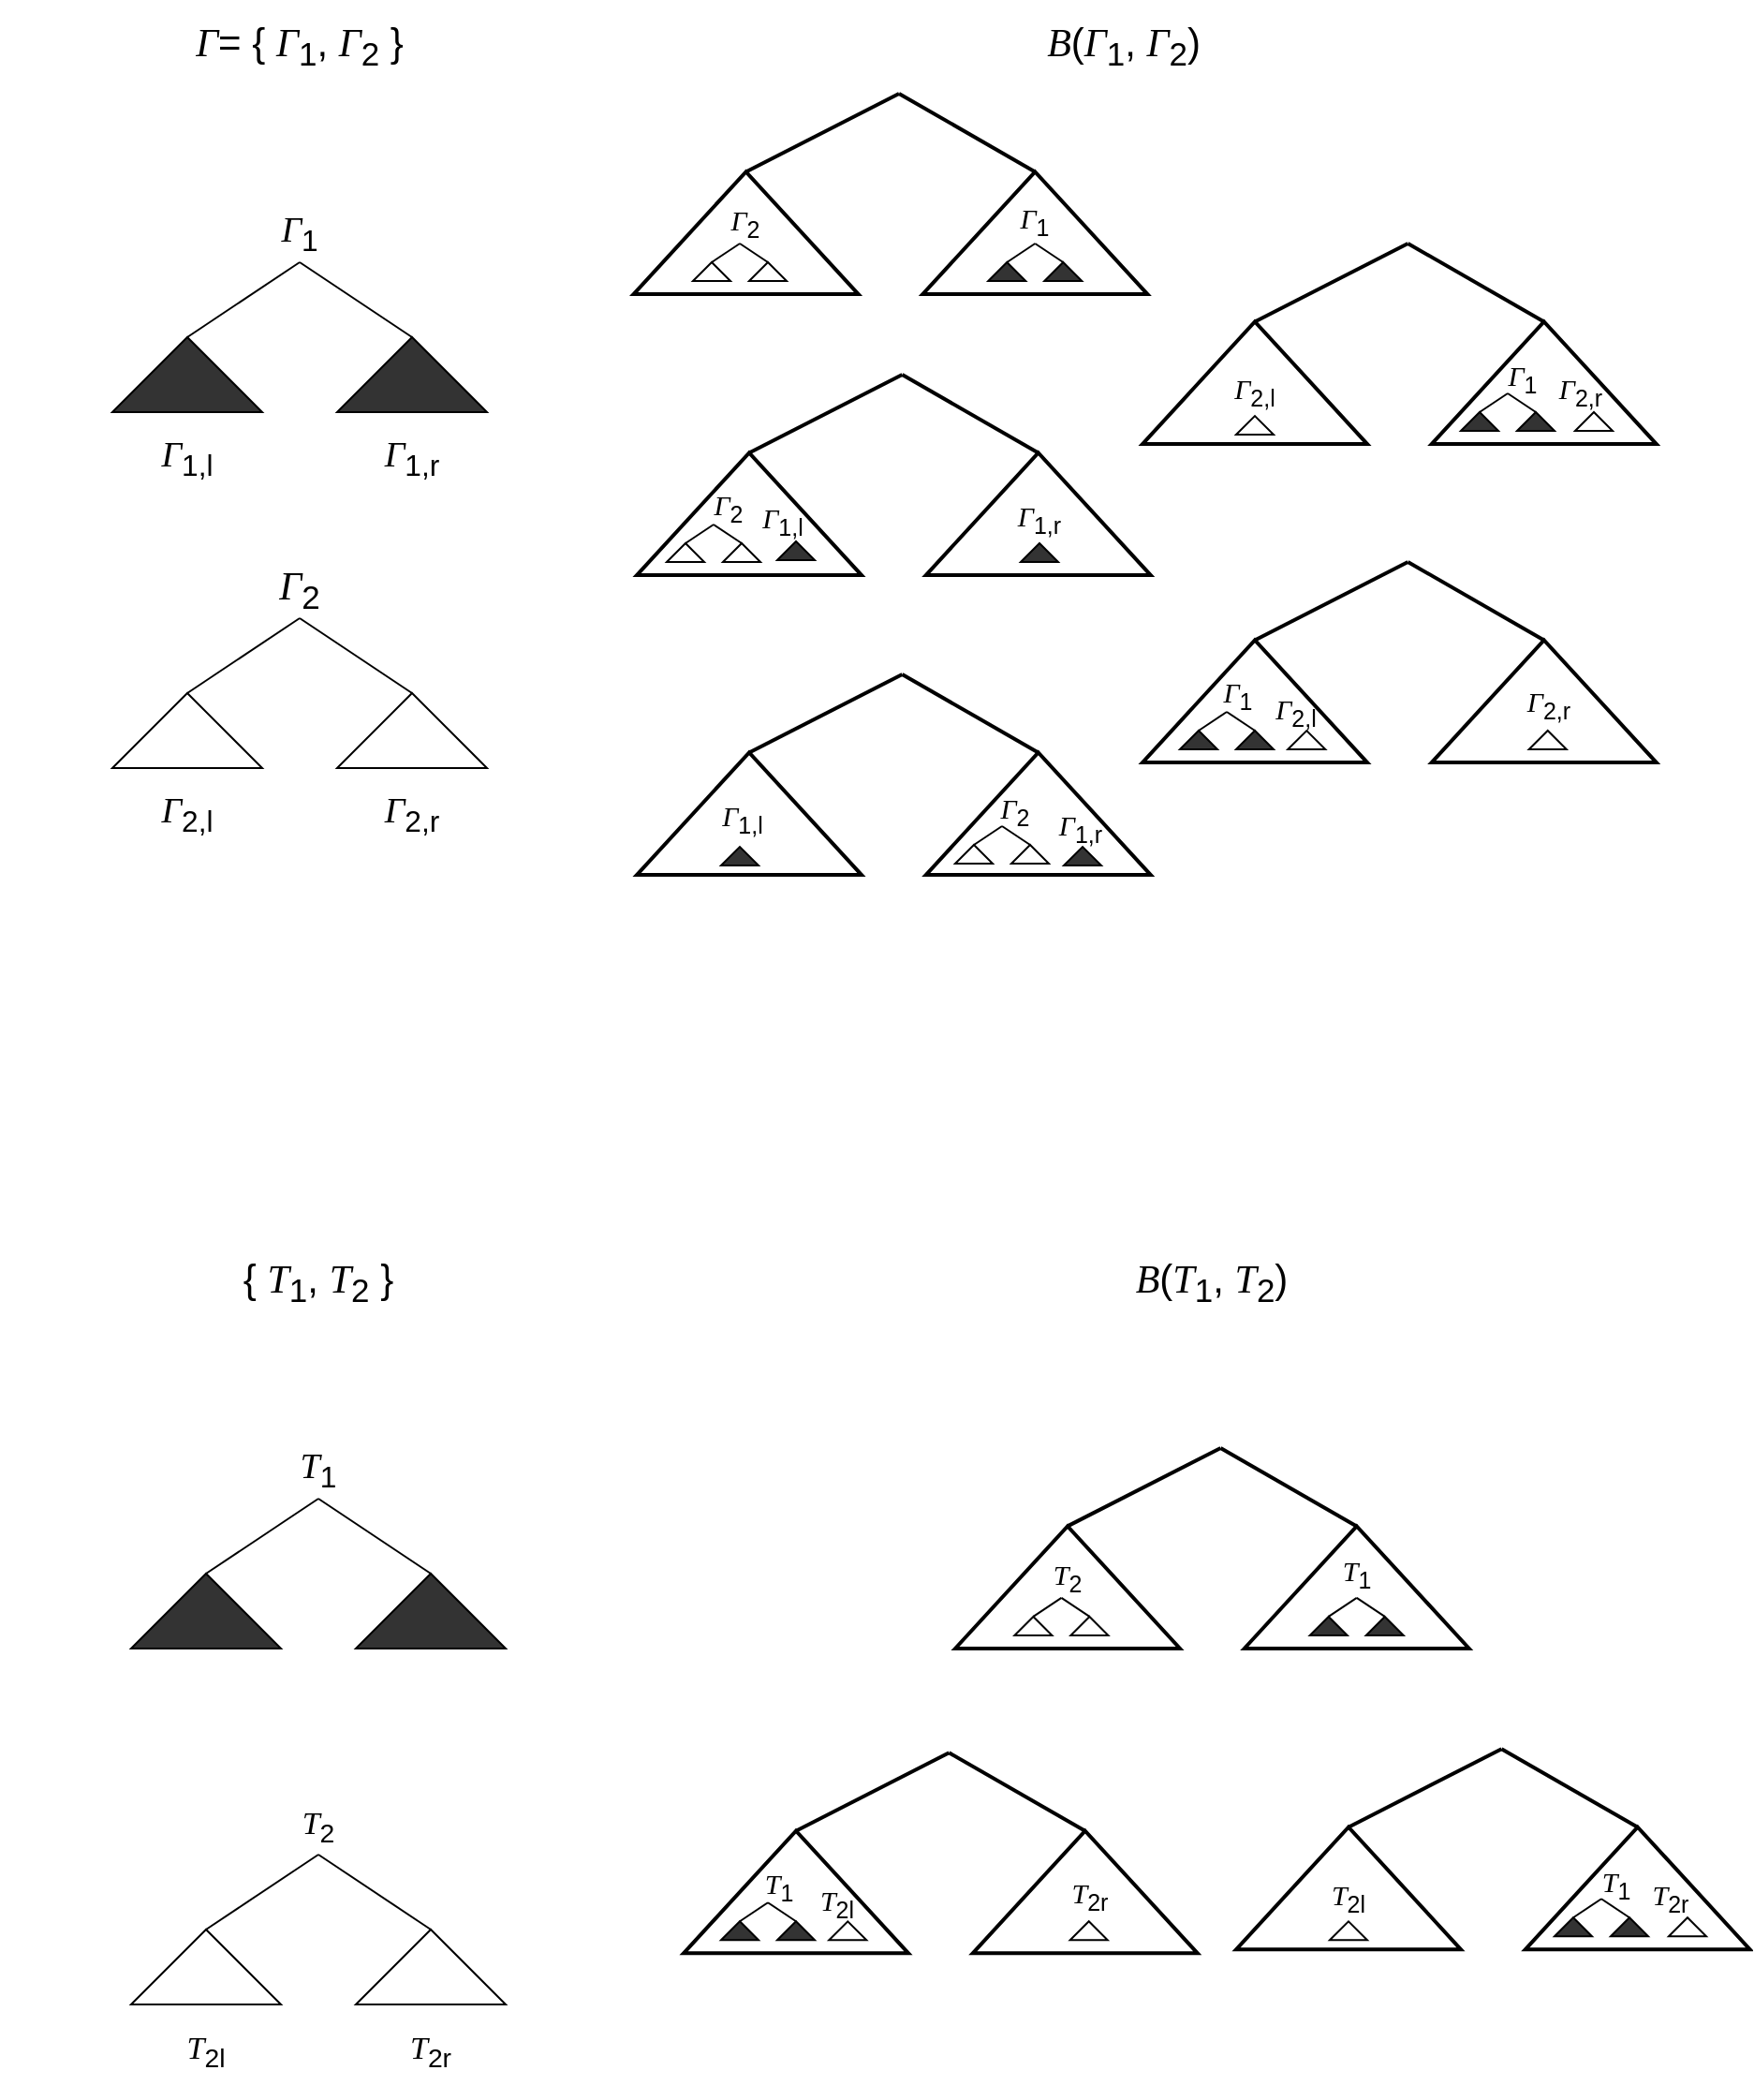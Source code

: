 <mxfile version="22.0.2" type="github">
  <diagram name="Page-1" id="s7zrrwgHaPzpXVX8WTu6">
    <mxGraphModel dx="731" dy="580" grid="1" gridSize="10" guides="1" tooltips="1" connect="1" arrows="1" fold="1" page="1" pageScale="1" pageWidth="850" pageHeight="1100" background="#ffffff" math="0" shadow="0">
      <root>
        <mxCell id="0" />
        <mxCell id="1" parent="0" />
        <mxCell id="GKoCl5mRJuVTZbslMC3Y-119" value="" style="group" parent="1" vertex="1" connectable="0">
          <mxGeometry x="30" y="140" width="884.37" height="467.03" as="geometry" />
        </mxCell>
        <mxCell id="GKoCl5mRJuVTZbslMC3Y-29" value="" style="triangle;whiteSpace=wrap;html=1;rotation=-90;container=0;strokeWidth=2;" parent="GKoCl5mRJuVTZbslMC3Y-119" vertex="1">
          <mxGeometry x="637.35" y="144.38" width="65.3" height="120" as="geometry" />
        </mxCell>
        <mxCell id="GKoCl5mRJuVTZbslMC3Y-30" value="" style="triangle;whiteSpace=wrap;html=1;rotation=-90;container=0;strokeWidth=2;" parent="GKoCl5mRJuVTZbslMC3Y-119" vertex="1">
          <mxGeometry x="791.72" y="144.38" width="65.3" height="120" as="geometry" />
        </mxCell>
        <mxCell id="GKoCl5mRJuVTZbslMC3Y-31" value="" style="endArrow=none;html=1;rounded=0;exitX=1;exitY=0.5;exitDx=0;exitDy=0;strokeWidth=2;" parent="GKoCl5mRJuVTZbslMC3Y-119" source="GKoCl5mRJuVTZbslMC3Y-29" edge="1">
          <mxGeometry width="50" height="50" relative="1" as="geometry">
            <mxPoint x="671.72" y="170" as="sourcePoint" />
            <mxPoint x="751.72" y="130" as="targetPoint" />
          </mxGeometry>
        </mxCell>
        <mxCell id="GKoCl5mRJuVTZbslMC3Y-32" value="" style="endArrow=none;html=1;rounded=0;entryX=1;entryY=0.5;entryDx=0;entryDy=0;strokeWidth=2;" parent="GKoCl5mRJuVTZbslMC3Y-119" target="GKoCl5mRJuVTZbslMC3Y-30" edge="1">
          <mxGeometry width="50" height="50" relative="1" as="geometry">
            <mxPoint x="751.72" y="130" as="sourcePoint" />
            <mxPoint x="771.72" y="140" as="targetPoint" />
          </mxGeometry>
        </mxCell>
        <mxCell id="GKoCl5mRJuVTZbslMC3Y-80" value="" style="triangle;whiteSpace=wrap;html=1;rotation=-90;fillColor=#FFFFFF;container=0;" parent="GKoCl5mRJuVTZbslMC3Y-119" vertex="1">
          <mxGeometry x="665" y="217.03" width="10" height="20" as="geometry" />
        </mxCell>
        <mxCell id="GKoCl5mRJuVTZbslMC3Y-81" value="" style="triangle;whiteSpace=wrap;html=1;rotation=-90;fillColor=#FFFFFF;container=0;" parent="GKoCl5mRJuVTZbslMC3Y-119" vertex="1">
          <mxGeometry x="846" y="215" width="10" height="20" as="geometry" />
        </mxCell>
        <mxCell id="GKoCl5mRJuVTZbslMC3Y-99" value="&lt;font style=&quot;font-size: 15px;&quot;&gt;&lt;i style=&quot;&quot;&gt;&lt;font style=&quot;font-size: 15px;&quot; face=&quot;Times New Roman&quot;&gt;Γ&lt;/font&gt;&lt;/i&gt;&lt;sub style=&quot;&quot;&gt;1&lt;/sub&gt;&lt;/font&gt;&lt;span style=&quot;box-sizing: border-box; color: transparent; cursor: text; position: absolute; transform-origin: 0px 0px; text-align: start; background-color: rgb(255, 255, 255); left: 298.863px; top: 208.914px; font-family: sans-serif; font-size: 15px;&quot; dir=&quot;ltr&quot; role=&quot;presentation&quot;&gt;&lt;font style=&quot;font-size: 15px;&quot;&gt;2&lt;/font&gt;&lt;/span&gt;&lt;span style=&quot;box-sizing: border-box; color: transparent; cursor: text; position: absolute; transform-origin: 0px 0px; text-align: start; background-color: rgb(255, 255, 255); left: 298.863px; top: 208.914px; font-family: sans-serif; font-size: 15px;&quot; dir=&quot;ltr&quot; role=&quot;presentation&quot;&gt;&lt;font style=&quot;font-size: 15px;&quot;&gt;&lt;br&gt;&lt;/font&gt;&lt;/span&gt;&lt;span style=&quot;box-sizing: border-box; color: transparent; cursor: text; position: absolute; transform-origin: 0px 0px; text-align: start; background-color: rgb(255, 255, 255); left: 298.863px; top: 208.914px; font-family: sans-serif; font-size: 15px;&quot; dir=&quot;ltr&quot; role=&quot;presentation&quot;&gt;&lt;font style=&quot;font-size: 15px;&quot;&gt;2&lt;/font&gt;&lt;/span&gt;" style="text;html=1;strokeColor=none;fillColor=none;align=center;verticalAlign=middle;whiteSpace=wrap;rounded=0;container=0;" parent="GKoCl5mRJuVTZbslMC3Y-119" vertex="1">
          <mxGeometry x="787.72" y="177" width="50" height="50" as="geometry" />
        </mxCell>
        <mxCell id="GKoCl5mRJuVTZbslMC3Y-103" value="&lt;font style=&quot;font-size: 15px;&quot;&gt;&lt;i style=&quot;&quot;&gt;&lt;font style=&quot;font-size: 15px;&quot; face=&quot;Times New Roman&quot;&gt;Γ&lt;/font&gt;&lt;/i&gt;&lt;sub style=&quot;&quot;&gt;2,l&lt;/sub&gt;&lt;/font&gt;&lt;span style=&quot;box-sizing: border-box; color: transparent; cursor: text; position: absolute; transform-origin: 0px 0px; text-align: start; background-color: rgb(255, 255, 255); left: 298.863px; top: 208.914px; font-family: sans-serif; font-size: 15px;&quot; dir=&quot;ltr&quot; role=&quot;presentation&quot;&gt;&lt;font style=&quot;font-size: 15px;&quot;&gt;2&lt;/font&gt;&lt;/span&gt;&lt;span style=&quot;box-sizing: border-box; color: transparent; cursor: text; position: absolute; transform-origin: 0px 0px; text-align: start; background-color: rgb(255, 255, 255); left: 298.863px; top: 208.914px; font-family: sans-serif; font-size: 15px;&quot; dir=&quot;ltr&quot; role=&quot;presentation&quot;&gt;&lt;font style=&quot;font-size: 15px;&quot;&gt;&lt;br&gt;&lt;/font&gt;&lt;/span&gt;&lt;span style=&quot;box-sizing: border-box; color: transparent; cursor: text; position: absolute; transform-origin: 0px 0px; text-align: start; background-color: rgb(255, 255, 255); left: 298.863px; top: 208.914px; font-family: sans-serif; font-size: 15px;&quot; dir=&quot;ltr&quot; role=&quot;presentation&quot;&gt;&lt;font style=&quot;font-size: 15px;&quot;&gt;2&lt;/font&gt;&lt;/span&gt;" style="text;html=1;strokeColor=none;fillColor=none;align=center;verticalAlign=middle;whiteSpace=wrap;rounded=0;container=0;" parent="GKoCl5mRJuVTZbslMC3Y-119" vertex="1">
          <mxGeometry x="655" y="184" width="30" height="50" as="geometry" />
        </mxCell>
        <mxCell id="GKoCl5mRJuVTZbslMC3Y-104" value="&lt;font style=&quot;font-size: 15px;&quot;&gt;&lt;font style=&quot;font-size: 15px;&quot; face=&quot;Times New Roman&quot;&gt;&lt;i style=&quot;&quot;&gt;Γ&lt;/i&gt;&lt;/font&gt;&lt;sub style=&quot;&quot;&gt;2,r&lt;/sub&gt;&lt;/font&gt;&lt;span style=&quot;box-sizing: border-box; color: transparent; cursor: text; position: absolute; transform-origin: 0px 0px; text-align: start; background-color: rgb(255, 255, 255); left: 298.863px; top: 208.914px; font-family: sans-serif; font-size: 15px;&quot; dir=&quot;ltr&quot; role=&quot;presentation&quot;&gt;&lt;font style=&quot;font-size: 15px;&quot;&gt;2&lt;/font&gt;&lt;/span&gt;&lt;span style=&quot;box-sizing: border-box; color: transparent; cursor: text; position: absolute; transform-origin: 0px 0px; text-align: start; background-color: rgb(255, 255, 255); left: 298.863px; top: 208.914px; font-family: sans-serif; font-size: 15px;&quot; dir=&quot;ltr&quot; role=&quot;presentation&quot;&gt;&lt;font style=&quot;font-size: 15px;&quot;&gt;&lt;br&gt;&lt;/font&gt;&lt;/span&gt;&lt;span style=&quot;box-sizing: border-box; color: transparent; cursor: text; position: absolute; transform-origin: 0px 0px; text-align: start; background-color: rgb(255, 255, 255); left: 298.863px; top: 208.914px; font-family: sans-serif; font-size: 15px;&quot; dir=&quot;ltr&quot; role=&quot;presentation&quot;&gt;&lt;font style=&quot;font-size: 15px;&quot;&gt;2&lt;/font&gt;&lt;/span&gt;" style="text;html=1;strokeColor=none;fillColor=none;align=center;verticalAlign=middle;whiteSpace=wrap;rounded=0;container=0;" parent="GKoCl5mRJuVTZbslMC3Y-119" vertex="1">
          <mxGeometry x="814" y="184" width="60" height="50" as="geometry" />
        </mxCell>
        <mxCell id="GKoCl5mRJuVTZbslMC3Y-66" value="" style="triangle;whiteSpace=wrap;html=1;rotation=-90;fillColor=#333333;container=0;" parent="GKoCl5mRJuVTZbslMC3Y-119" vertex="1">
          <mxGeometry x="785" y="215" width="10" height="20" as="geometry" />
        </mxCell>
        <mxCell id="GKoCl5mRJuVTZbslMC3Y-67" value="" style="triangle;whiteSpace=wrap;html=1;rotation=-90;fillColor=#333333;container=0;" parent="GKoCl5mRJuVTZbslMC3Y-119" vertex="1">
          <mxGeometry x="815" y="215" width="10" height="20" as="geometry" />
        </mxCell>
        <mxCell id="GKoCl5mRJuVTZbslMC3Y-68" value="" style="endArrow=none;html=1;rounded=0;exitX=1;exitY=0.5;exitDx=0;exitDy=0;" parent="GKoCl5mRJuVTZbslMC3Y-119" source="GKoCl5mRJuVTZbslMC3Y-66" edge="1">
          <mxGeometry width="50" height="50" relative="1" as="geometry">
            <mxPoint x="797.5" y="210" as="sourcePoint" />
            <mxPoint x="805" y="210" as="targetPoint" />
          </mxGeometry>
        </mxCell>
        <mxCell id="GKoCl5mRJuVTZbslMC3Y-69" value="" style="endArrow=none;html=1;rounded=0;entryX=1;entryY=0.5;entryDx=0;entryDy=0;" parent="GKoCl5mRJuVTZbslMC3Y-119" target="GKoCl5mRJuVTZbslMC3Y-67" edge="1">
          <mxGeometry width="50" height="50" relative="1" as="geometry">
            <mxPoint x="805" y="210" as="sourcePoint" />
            <mxPoint x="807.5" y="212.5" as="targetPoint" />
          </mxGeometry>
        </mxCell>
        <mxCell id="GKoCl5mRJuVTZbslMC3Y-34" value="" style="triangle;whiteSpace=wrap;html=1;rotation=-90;container=0;strokeWidth=2;" parent="GKoCl5mRJuVTZbslMC3Y-119" vertex="1">
          <mxGeometry x="637.35" y="314.38" width="65.3" height="120" as="geometry" />
        </mxCell>
        <mxCell id="GKoCl5mRJuVTZbslMC3Y-35" value="" style="triangle;whiteSpace=wrap;html=1;rotation=-90;container=0;strokeWidth=2;" parent="GKoCl5mRJuVTZbslMC3Y-119" vertex="1">
          <mxGeometry x="791.72" y="314.38" width="65.3" height="120" as="geometry" />
        </mxCell>
        <mxCell id="GKoCl5mRJuVTZbslMC3Y-36" value="" style="endArrow=none;html=1;rounded=0;exitX=1;exitY=0.5;exitDx=0;exitDy=0;strokeWidth=2;" parent="GKoCl5mRJuVTZbslMC3Y-119" source="GKoCl5mRJuVTZbslMC3Y-34" edge="1">
          <mxGeometry width="50" height="50" relative="1" as="geometry">
            <mxPoint x="670" y="340" as="sourcePoint" />
            <mxPoint x="751.72" y="300" as="targetPoint" />
          </mxGeometry>
        </mxCell>
        <mxCell id="GKoCl5mRJuVTZbslMC3Y-37" value="" style="endArrow=none;html=1;rounded=0;entryX=1;entryY=0.5;entryDx=0;entryDy=0;strokeWidth=2;" parent="GKoCl5mRJuVTZbslMC3Y-119" target="GKoCl5mRJuVTZbslMC3Y-35" edge="1">
          <mxGeometry width="50" height="50" relative="1" as="geometry">
            <mxPoint x="751.72" y="300" as="sourcePoint" />
            <mxPoint x="771.72" y="310" as="targetPoint" />
          </mxGeometry>
        </mxCell>
        <mxCell id="GKoCl5mRJuVTZbslMC3Y-76" value="" style="triangle;whiteSpace=wrap;html=1;rotation=-90;fillColor=#FFFFFF;container=0;" parent="GKoCl5mRJuVTZbslMC3Y-119" vertex="1">
          <mxGeometry x="692.65" y="385.03" width="10" height="20" as="geometry" />
        </mxCell>
        <mxCell id="GKoCl5mRJuVTZbslMC3Y-77" value="" style="triangle;whiteSpace=wrap;html=1;rotation=-90;fillColor=#FFFFFF;container=0;" parent="GKoCl5mRJuVTZbslMC3Y-119" vertex="1">
          <mxGeometry x="821.37" y="385" width="10" height="20" as="geometry" />
        </mxCell>
        <mxCell id="GKoCl5mRJuVTZbslMC3Y-100" value="&lt;font style=&quot;font-size: 15px;&quot;&gt;&lt;i style=&quot;&quot;&gt;&lt;font style=&quot;font-size: 15px;&quot; face=&quot;Times New Roman&quot;&gt;Γ&lt;/font&gt;&lt;/i&gt;&lt;sub style=&quot;&quot;&gt;1&lt;/sub&gt;&lt;/font&gt;&lt;span style=&quot;box-sizing: border-box; color: transparent; cursor: text; position: absolute; transform-origin: 0px 0px; text-align: start; background-color: rgb(255, 255, 255); left: 298.863px; top: 208.914px; font-family: sans-serif; font-size: 15px;&quot; dir=&quot;ltr&quot; role=&quot;presentation&quot;&gt;&lt;font style=&quot;font-size: 15px;&quot;&gt;2&lt;/font&gt;&lt;/span&gt;&lt;span style=&quot;box-sizing: border-box; color: transparent; cursor: text; position: absolute; transform-origin: 0px 0px; text-align: start; background-color: rgb(255, 255, 255); left: 298.863px; top: 208.914px; font-family: sans-serif; font-size: 15px;&quot; dir=&quot;ltr&quot; role=&quot;presentation&quot;&gt;&lt;font style=&quot;font-size: 15px;&quot;&gt;&lt;br&gt;&lt;/font&gt;&lt;/span&gt;&lt;span style=&quot;box-sizing: border-box; color: transparent; cursor: text; position: absolute; transform-origin: 0px 0px; text-align: start; background-color: rgb(255, 255, 255); left: 298.863px; top: 208.914px; font-family: sans-serif; font-size: 15px;&quot; dir=&quot;ltr&quot; role=&quot;presentation&quot;&gt;&lt;font style=&quot;font-size: 15px;&quot;&gt;2&lt;/font&gt;&lt;/span&gt;" style="text;html=1;strokeColor=none;fillColor=none;align=center;verticalAlign=middle;whiteSpace=wrap;rounded=0;container=0;" parent="GKoCl5mRJuVTZbslMC3Y-119" vertex="1">
          <mxGeometry x="641" y="346" width="40" height="50" as="geometry" />
        </mxCell>
        <mxCell id="GKoCl5mRJuVTZbslMC3Y-101" value="&lt;font style=&quot;font-size: 15px;&quot;&gt;&lt;i style=&quot;&quot;&gt;&lt;font style=&quot;font-size: 15px;&quot; face=&quot;Times New Roman&quot;&gt;Γ&lt;/font&gt;&lt;/i&gt;&lt;sub style=&quot;&quot;&gt;2,l&lt;/sub&gt;&lt;/font&gt;&lt;span style=&quot;box-sizing: border-box; color: transparent; cursor: text; position: absolute; transform-origin: 0px 0px; text-align: start; background-color: rgb(255, 255, 255); left: 298.863px; top: 208.914px; font-family: sans-serif; font-size: 15px;&quot; dir=&quot;ltr&quot; role=&quot;presentation&quot;&gt;&lt;font style=&quot;font-size: 15px;&quot;&gt;2&lt;/font&gt;&lt;/span&gt;&lt;span style=&quot;box-sizing: border-box; color: transparent; cursor: text; position: absolute; transform-origin: 0px 0px; text-align: start; background-color: rgb(255, 255, 255); left: 298.863px; top: 208.914px; font-family: sans-serif; font-size: 15px;&quot; dir=&quot;ltr&quot; role=&quot;presentation&quot;&gt;&lt;font style=&quot;font-size: 15px;&quot;&gt;&lt;br&gt;&lt;/font&gt;&lt;/span&gt;&lt;span style=&quot;box-sizing: border-box; color: transparent; cursor: text; position: absolute; transform-origin: 0px 0px; text-align: start; background-color: rgb(255, 255, 255); left: 298.863px; top: 208.914px; font-family: sans-serif; font-size: 15px;&quot; dir=&quot;ltr&quot; role=&quot;presentation&quot;&gt;&lt;font style=&quot;font-size: 15px;&quot;&gt;2&lt;/font&gt;&lt;/span&gt;" style="text;html=1;strokeColor=none;fillColor=none;align=center;verticalAlign=middle;whiteSpace=wrap;rounded=0;container=0;" parent="GKoCl5mRJuVTZbslMC3Y-119" vertex="1">
          <mxGeometry x="672" y="355.03" width="40" height="50" as="geometry" />
        </mxCell>
        <mxCell id="GKoCl5mRJuVTZbslMC3Y-102" value="&lt;font style=&quot;font-size: 15px;&quot;&gt;&lt;font style=&quot;font-size: 15px;&quot; face=&quot;Times New Roman&quot;&gt;&lt;i style=&quot;&quot;&gt;Γ&lt;/i&gt;&lt;/font&gt;&lt;sub style=&quot;&quot;&gt;2,r&lt;/sub&gt;&lt;/font&gt;&lt;span style=&quot;box-sizing: border-box; color: transparent; cursor: text; position: absolute; transform-origin: 0px 0px; text-align: start; background-color: rgb(255, 255, 255); left: 298.863px; top: 208.914px; font-family: sans-serif; font-size: 15px;&quot; dir=&quot;ltr&quot; role=&quot;presentation&quot;&gt;&lt;font style=&quot;font-size: 15px;&quot;&gt;2&lt;/font&gt;&lt;/span&gt;&lt;span style=&quot;box-sizing: border-box; color: transparent; cursor: text; position: absolute; transform-origin: 0px 0px; text-align: start; background-color: rgb(255, 255, 255); left: 298.863px; top: 208.914px; font-family: sans-serif; font-size: 15px;&quot; dir=&quot;ltr&quot; role=&quot;presentation&quot;&gt;&lt;font style=&quot;font-size: 15px;&quot;&gt;&lt;br&gt;&lt;/font&gt;&lt;/span&gt;&lt;span style=&quot;box-sizing: border-box; color: transparent; cursor: text; position: absolute; transform-origin: 0px 0px; text-align: start; background-color: rgb(255, 255, 255); left: 298.863px; top: 208.914px; font-family: sans-serif; font-size: 15px;&quot; dir=&quot;ltr&quot; role=&quot;presentation&quot;&gt;&lt;font style=&quot;font-size: 15px;&quot;&gt;2&lt;/font&gt;&lt;/span&gt;" style="text;html=1;strokeColor=none;fillColor=none;align=center;verticalAlign=middle;whiteSpace=wrap;rounded=0;container=0;" parent="GKoCl5mRJuVTZbslMC3Y-119" vertex="1">
          <mxGeometry x="804.55" y="351.38" width="43.63" height="50" as="geometry" />
        </mxCell>
        <mxCell id="GKoCl5mRJuVTZbslMC3Y-61" value="" style="triangle;whiteSpace=wrap;html=1;rotation=-90;fillColor=#333333;container=0;" parent="GKoCl5mRJuVTZbslMC3Y-119" vertex="1">
          <mxGeometry x="635" y="385" width="10" height="20" as="geometry" />
        </mxCell>
        <mxCell id="GKoCl5mRJuVTZbslMC3Y-62" value="" style="triangle;whiteSpace=wrap;html=1;rotation=-90;fillColor=#333333;container=0;" parent="GKoCl5mRJuVTZbslMC3Y-119" vertex="1">
          <mxGeometry x="665" y="385" width="10" height="20" as="geometry" />
        </mxCell>
        <mxCell id="GKoCl5mRJuVTZbslMC3Y-63" value="" style="endArrow=none;html=1;rounded=0;exitX=1;exitY=0.5;exitDx=0;exitDy=0;" parent="GKoCl5mRJuVTZbslMC3Y-119" source="GKoCl5mRJuVTZbslMC3Y-61" edge="1">
          <mxGeometry width="50" height="50" relative="1" as="geometry">
            <mxPoint x="647.5" y="380" as="sourcePoint" />
            <mxPoint x="655" y="380" as="targetPoint" />
          </mxGeometry>
        </mxCell>
        <mxCell id="GKoCl5mRJuVTZbslMC3Y-64" value="" style="endArrow=none;html=1;rounded=0;entryX=1;entryY=0.5;entryDx=0;entryDy=0;" parent="GKoCl5mRJuVTZbslMC3Y-119" target="GKoCl5mRJuVTZbslMC3Y-62" edge="1">
          <mxGeometry width="50" height="50" relative="1" as="geometry">
            <mxPoint x="655" y="380" as="sourcePoint" />
            <mxPoint x="657.5" y="382.5" as="targetPoint" />
          </mxGeometry>
        </mxCell>
        <mxCell id="GKoCl5mRJuVTZbslMC3Y-82" value="&lt;font style=&quot;font-size: 21px;&quot;&gt;&lt;font face=&quot;Times New Roman&quot;&gt;&lt;i&gt; Γ&lt;/i&gt;&lt;/font&gt;= {&amp;nbsp;&lt;i&gt;&lt;font face=&quot;Times New Roman&quot;&gt;Γ&lt;/font&gt;&lt;/i&gt;&lt;sub&gt;1&lt;/sub&gt;, &lt;font face=&quot;Times New Roman&quot;&gt;&lt;i&gt;Γ&lt;/i&gt;&lt;/font&gt;&lt;sub&gt;2&lt;/sub&gt; }&lt;/font&gt;&lt;span style=&quot;box-sizing: border-box; color: transparent; cursor: text; position: absolute; transform-origin: 0px 0px; text-align: start; background-color: rgb(255, 255, 255); left: 298.863px; top: 208.914px; font-family: sans-serif; font-size: 21px;&quot; dir=&quot;ltr&quot; role=&quot;presentation&quot;&gt;&lt;font style=&quot;font-size: 21px;&quot;&gt;2&lt;/font&gt;&lt;/span&gt;&lt;span style=&quot;box-sizing: border-box; color: transparent; cursor: text; position: absolute; transform-origin: 0px 0px; text-align: start; background-color: rgb(255, 255, 255); left: 298.863px; top: 208.914px; font-family: sans-serif; font-size: 21px;&quot; dir=&quot;ltr&quot; role=&quot;presentation&quot;&gt;&lt;font style=&quot;font-size: 21px;&quot;&gt;&lt;br&gt;&lt;/font&gt;&lt;/span&gt;&lt;span style=&quot;box-sizing: border-box; color: transparent; cursor: text; position: absolute; transform-origin: 0px 0px; text-align: start; background-color: rgb(255, 255, 255); left: 298.863px; top: 208.914px; font-family: sans-serif; font-size: 21px;&quot; dir=&quot;ltr&quot; role=&quot;presentation&quot;&gt;&lt;font style=&quot;font-size: 21px;&quot;&gt;2&lt;/font&gt;&lt;/span&gt;" style="text;html=1;strokeColor=none;fillColor=none;align=center;verticalAlign=middle;whiteSpace=wrap;rounded=0;container=0;" parent="GKoCl5mRJuVTZbslMC3Y-119" vertex="1">
          <mxGeometry x="60" width="200" height="50" as="geometry" />
        </mxCell>
        <mxCell id="GKoCl5mRJuVTZbslMC3Y-83" value="&lt;font style=&quot;font-size: 19px;&quot;&gt;&lt;i style=&quot;&quot;&gt;&lt;font style=&quot;font-size: 19px;&quot; face=&quot;Times New Roman&quot;&gt;Γ&lt;/font&gt;&lt;/i&gt;&lt;sub style=&quot;&quot;&gt;1,l&lt;/sub&gt;&lt;/font&gt;&lt;span style=&quot;box-sizing: border-box; color: transparent; cursor: text; position: absolute; transform-origin: 0px 0px; text-align: start; background-color: rgb(255, 255, 255); left: 298.863px; top: 208.914px; font-family: sans-serif; font-size: 19px;&quot; dir=&quot;ltr&quot; role=&quot;presentation&quot;&gt;&lt;font style=&quot;font-size: 19px;&quot;&gt;2&lt;/font&gt;&lt;/span&gt;&lt;span style=&quot;box-sizing: border-box; color: transparent; cursor: text; position: absolute; transform-origin: 0px 0px; text-align: start; background-color: rgb(255, 255, 255); left: 298.863px; top: 208.914px; font-family: sans-serif; font-size: 19px;&quot; dir=&quot;ltr&quot; role=&quot;presentation&quot;&gt;&lt;font style=&quot;font-size: 19px;&quot;&gt;&lt;br&gt;&lt;/font&gt;&lt;/span&gt;&lt;span style=&quot;box-sizing: border-box; color: transparent; cursor: text; position: absolute; transform-origin: 0px 0px; text-align: start; background-color: rgb(255, 255, 255); left: 298.863px; top: 208.914px; font-family: sans-serif; font-size: 19px;&quot; dir=&quot;ltr&quot; role=&quot;presentation&quot;&gt;&lt;font style=&quot;font-size: 19px;&quot;&gt;2&lt;/font&gt;&lt;/span&gt;" style="text;html=1;strokeColor=none;fillColor=none;align=center;verticalAlign=middle;whiteSpace=wrap;rounded=0;container=0;" parent="GKoCl5mRJuVTZbslMC3Y-119" vertex="1">
          <mxGeometry y="220" width="200" height="50" as="geometry" />
        </mxCell>
        <mxCell id="GKoCl5mRJuVTZbslMC3Y-84" value="&lt;font style=&quot;font-size: 19px;&quot;&gt;&lt;font style=&quot;font-size: 19px;&quot; face=&quot;Times New Roman&quot;&gt;&lt;i style=&quot;&quot;&gt;Γ&lt;/i&gt;&lt;/font&gt;&lt;sub style=&quot;&quot;&gt;1,r&lt;/sub&gt;&lt;/font&gt;&lt;span style=&quot;box-sizing: border-box; color: transparent; cursor: text; position: absolute; transform-origin: 0px 0px; text-align: start; background-color: rgb(255, 255, 255); left: 298.863px; top: 208.914px; font-family: sans-serif; font-size: 19px;&quot; dir=&quot;ltr&quot; role=&quot;presentation&quot;&gt;&lt;font style=&quot;font-size: 19px;&quot;&gt;2&lt;/font&gt;&lt;/span&gt;&lt;span style=&quot;box-sizing: border-box; color: transparent; cursor: text; position: absolute; transform-origin: 0px 0px; text-align: start; background-color: rgb(255, 255, 255); left: 298.863px; top: 208.914px; font-family: sans-serif; font-size: 19px;&quot; dir=&quot;ltr&quot; role=&quot;presentation&quot;&gt;&lt;font style=&quot;font-size: 19px;&quot;&gt;&lt;br&gt;&lt;/font&gt;&lt;/span&gt;&lt;span style=&quot;box-sizing: border-box; color: transparent; cursor: text; position: absolute; transform-origin: 0px 0px; text-align: start; background-color: rgb(255, 255, 255); left: 298.863px; top: 208.914px; font-family: sans-serif; font-size: 19px;&quot; dir=&quot;ltr&quot; role=&quot;presentation&quot;&gt;&lt;font style=&quot;font-size: 19px;&quot;&gt;2&lt;/font&gt;&lt;/span&gt;" style="text;html=1;strokeColor=none;fillColor=none;align=center;verticalAlign=middle;whiteSpace=wrap;rounded=0;container=0;" parent="GKoCl5mRJuVTZbslMC3Y-119" vertex="1">
          <mxGeometry x="120" y="220" width="200" height="50" as="geometry" />
        </mxCell>
        <mxCell id="GKoCl5mRJuVTZbslMC3Y-85" value="&lt;font style=&quot;font-size: 19px;&quot;&gt;&lt;i style=&quot;&quot;&gt;&lt;font style=&quot;font-size: 19px;&quot; face=&quot;Times New Roman&quot;&gt;Γ&lt;/font&gt;&lt;/i&gt;&lt;sub style=&quot;&quot;&gt;2,l&lt;/sub&gt;&lt;/font&gt;&lt;span style=&quot;box-sizing: border-box; color: transparent; cursor: text; position: absolute; transform-origin: 0px 0px; text-align: start; background-color: rgb(255, 255, 255); left: 298.863px; top: 208.914px; font-family: sans-serif; font-size: 19px;&quot; dir=&quot;ltr&quot; role=&quot;presentation&quot;&gt;&lt;font style=&quot;font-size: 19px;&quot;&gt;2&lt;/font&gt;&lt;/span&gt;&lt;span style=&quot;box-sizing: border-box; color: transparent; cursor: text; position: absolute; transform-origin: 0px 0px; text-align: start; background-color: rgb(255, 255, 255); left: 298.863px; top: 208.914px; font-family: sans-serif; font-size: 19px;&quot; dir=&quot;ltr&quot; role=&quot;presentation&quot;&gt;&lt;font style=&quot;font-size: 19px;&quot;&gt;&lt;br&gt;&lt;/font&gt;&lt;/span&gt;&lt;span style=&quot;box-sizing: border-box; color: transparent; cursor: text; position: absolute; transform-origin: 0px 0px; text-align: start; background-color: rgb(255, 255, 255); left: 298.863px; top: 208.914px; font-family: sans-serif; font-size: 19px;&quot; dir=&quot;ltr&quot; role=&quot;presentation&quot;&gt;&lt;font style=&quot;font-size: 19px;&quot;&gt;2&lt;/font&gt;&lt;/span&gt;" style="text;html=1;strokeColor=none;fillColor=none;align=center;verticalAlign=middle;whiteSpace=wrap;rounded=0;container=0;" parent="GKoCl5mRJuVTZbslMC3Y-119" vertex="1">
          <mxGeometry y="410" width="200" height="50" as="geometry" />
        </mxCell>
        <mxCell id="GKoCl5mRJuVTZbslMC3Y-86" value="&lt;font style=&quot;font-size: 19px;&quot;&gt;&lt;font style=&quot;font-size: 19px;&quot; face=&quot;Times New Roman&quot;&gt;&lt;i style=&quot;&quot;&gt;Γ&lt;/i&gt;&lt;/font&gt;&lt;sub style=&quot;&quot;&gt;2,r&lt;/sub&gt;&lt;/font&gt;&lt;span style=&quot;box-sizing: border-box; color: transparent; cursor: text; position: absolute; transform-origin: 0px 0px; text-align: start; background-color: rgb(255, 255, 255); left: 298.863px; top: 208.914px; font-family: sans-serif; font-size: 19px;&quot; dir=&quot;ltr&quot; role=&quot;presentation&quot;&gt;&lt;font style=&quot;font-size: 19px;&quot;&gt;2&lt;/font&gt;&lt;/span&gt;&lt;span style=&quot;box-sizing: border-box; color: transparent; cursor: text; position: absolute; transform-origin: 0px 0px; text-align: start; background-color: rgb(255, 255, 255); left: 298.863px; top: 208.914px; font-family: sans-serif; font-size: 19px;&quot; dir=&quot;ltr&quot; role=&quot;presentation&quot;&gt;&lt;font style=&quot;font-size: 19px;&quot;&gt;&lt;br&gt;&lt;/font&gt;&lt;/span&gt;&lt;span style=&quot;box-sizing: border-box; color: transparent; cursor: text; position: absolute; transform-origin: 0px 0px; text-align: start; background-color: rgb(255, 255, 255); left: 298.863px; top: 208.914px; font-family: sans-serif; font-size: 19px;&quot; dir=&quot;ltr&quot; role=&quot;presentation&quot;&gt;&lt;font style=&quot;font-size: 19px;&quot;&gt;2&lt;/font&gt;&lt;/span&gt;" style="text;html=1;strokeColor=none;fillColor=none;align=center;verticalAlign=middle;whiteSpace=wrap;rounded=0;container=0;" parent="GKoCl5mRJuVTZbslMC3Y-119" vertex="1">
          <mxGeometry x="120" y="410" width="200" height="50" as="geometry" />
        </mxCell>
        <mxCell id="GKoCl5mRJuVTZbslMC3Y-87" value="&lt;font style=&quot;font-size: 19px;&quot;&gt;&lt;i style=&quot;&quot;&gt;&lt;font style=&quot;font-size: 19px;&quot; face=&quot;Times New Roman&quot;&gt;Γ&lt;/font&gt;&lt;/i&gt;&lt;sub style=&quot;&quot;&gt;1&lt;/sub&gt;&lt;/font&gt;&lt;span style=&quot;box-sizing: border-box; color: transparent; cursor: text; position: absolute; transform-origin: 0px 0px; text-align: start; background-color: rgb(255, 255, 255); left: 298.863px; top: 208.914px; font-family: sans-serif; font-size: 19px;&quot; dir=&quot;ltr&quot; role=&quot;presentation&quot;&gt;&lt;font style=&quot;font-size: 19px;&quot;&gt;2&lt;/font&gt;&lt;/span&gt;&lt;span style=&quot;box-sizing: border-box; color: transparent; cursor: text; position: absolute; transform-origin: 0px 0px; text-align: start; background-color: rgb(255, 255, 255); left: 298.863px; top: 208.914px; font-family: sans-serif; font-size: 19px;&quot; dir=&quot;ltr&quot; role=&quot;presentation&quot;&gt;&lt;font style=&quot;font-size: 19px;&quot;&gt;&lt;br&gt;&lt;/font&gt;&lt;/span&gt;&lt;span style=&quot;box-sizing: border-box; color: transparent; cursor: text; position: absolute; transform-origin: 0px 0px; text-align: start; background-color: rgb(255, 255, 255); left: 298.863px; top: 208.914px; font-family: sans-serif; font-size: 19px;&quot; dir=&quot;ltr&quot; role=&quot;presentation&quot;&gt;&lt;font style=&quot;font-size: 19px;&quot;&gt;2&lt;/font&gt;&lt;/span&gt;" style="text;html=1;strokeColor=none;fillColor=none;align=center;verticalAlign=middle;whiteSpace=wrap;rounded=0;container=0;" parent="GKoCl5mRJuVTZbslMC3Y-119" vertex="1">
          <mxGeometry x="60" y="100" width="200" height="50" as="geometry" />
        </mxCell>
        <mxCell id="GKoCl5mRJuVTZbslMC3Y-109" value="&lt;font style=&quot;font-size: 21px;&quot;&gt;&lt;i style=&quot;font-family: &amp;quot;Times New Roman&amp;quot;;&quot;&gt;B&lt;/i&gt;(&lt;i&gt;&lt;font face=&quot;Times New Roman&quot;&gt;Γ&lt;/font&gt;&lt;/i&gt;&lt;sub&gt;1&lt;/sub&gt;, &lt;font face=&quot;Times New Roman&quot;&gt;&lt;i&gt;Γ&lt;/i&gt;&lt;/font&gt;&lt;sub&gt;2&lt;/sub&gt;)&lt;/font&gt;&lt;span style=&quot;box-sizing: border-box; color: transparent; cursor: text; position: absolute; transform-origin: 0px 0px; text-align: start; background-color: rgb(255, 255, 255); left: 298.863px; top: 208.914px; font-family: sans-serif; font-size: 21px;&quot; dir=&quot;ltr&quot; role=&quot;presentation&quot;&gt;&lt;font style=&quot;font-size: 21px;&quot;&gt;2&lt;/font&gt;&lt;/span&gt;&lt;span style=&quot;box-sizing: border-box; color: transparent; cursor: text; position: absolute; transform-origin: 0px 0px; text-align: start; background-color: rgb(255, 255, 255); left: 298.863px; top: 208.914px; font-family: sans-serif; font-size: 21px;&quot; dir=&quot;ltr&quot; role=&quot;presentation&quot;&gt;&lt;font style=&quot;font-size: 21px;&quot;&gt;&lt;br&gt;&lt;/font&gt;&lt;/span&gt;&lt;span style=&quot;box-sizing: border-box; color: transparent; cursor: text; position: absolute; transform-origin: 0px 0px; text-align: start; background-color: rgb(255, 255, 255); left: 298.863px; top: 208.914px; font-family: sans-serif; font-size: 21px;&quot; dir=&quot;ltr&quot; role=&quot;presentation&quot;&gt;&lt;font style=&quot;font-size: 21px;&quot;&gt;2&lt;/font&gt;&lt;/span&gt;" style="text;html=1;strokeColor=none;fillColor=none;align=center;verticalAlign=middle;whiteSpace=wrap;rounded=0;container=0;" parent="GKoCl5mRJuVTZbslMC3Y-119" vertex="1">
          <mxGeometry x="500" width="200" height="50" as="geometry" />
        </mxCell>
        <mxCell id="GKoCl5mRJuVTZbslMC3Y-5" value="" style="triangle;whiteSpace=wrap;html=1;rotation=-90;fillColor=#FFFFFF;container=0;" parent="GKoCl5mRJuVTZbslMC3Y-119" vertex="1">
          <mxGeometry x="80" y="350" width="40" height="80" as="geometry" />
        </mxCell>
        <mxCell id="GKoCl5mRJuVTZbslMC3Y-6" value="" style="triangle;whiteSpace=wrap;html=1;rotation=-90;fillColor=#FFFFFF;container=0;" parent="GKoCl5mRJuVTZbslMC3Y-119" vertex="1">
          <mxGeometry x="200" y="350" width="40" height="80" as="geometry" />
        </mxCell>
        <mxCell id="GKoCl5mRJuVTZbslMC3Y-7" value="" style="endArrow=none;html=1;rounded=0;exitX=1;exitY=0.5;exitDx=0;exitDy=0;strokeWidth=1;" parent="GKoCl5mRJuVTZbslMC3Y-119" source="GKoCl5mRJuVTZbslMC3Y-5" edge="1">
          <mxGeometry width="50" height="50" relative="1" as="geometry">
            <mxPoint x="130" y="330" as="sourcePoint" />
            <mxPoint x="160" y="330" as="targetPoint" />
          </mxGeometry>
        </mxCell>
        <mxCell id="GKoCl5mRJuVTZbslMC3Y-8" value="" style="endArrow=none;html=1;rounded=0;entryX=1;entryY=0.5;entryDx=0;entryDy=0;strokeWidth=1;" parent="GKoCl5mRJuVTZbslMC3Y-119" target="GKoCl5mRJuVTZbslMC3Y-6" edge="1">
          <mxGeometry width="50" height="50" relative="1" as="geometry">
            <mxPoint x="160" y="330" as="sourcePoint" />
            <mxPoint x="170" y="340" as="targetPoint" />
          </mxGeometry>
        </mxCell>
        <mxCell id="GKoCl5mRJuVTZbslMC3Y-88" value="&lt;font style=&quot;font-size: 21px;&quot;&gt;&lt;i&gt;&lt;font face=&quot;Times New Roman&quot;&gt;Γ&lt;/font&gt;&lt;/i&gt;&lt;sub&gt;2&lt;br&gt;&lt;/sub&gt;&lt;/font&gt;" style="text;html=1;strokeColor=none;fillColor=none;align=center;verticalAlign=middle;whiteSpace=wrap;rounded=0;container=0;" parent="GKoCl5mRJuVTZbslMC3Y-119" vertex="1">
          <mxGeometry x="60" y="290" width="200" height="50" as="geometry" />
        </mxCell>
        <mxCell id="GKoCl5mRJuVTZbslMC3Y-1" value="" style="triangle;whiteSpace=wrap;html=1;rotation=-90;fillColor=#333333;container=0;" parent="GKoCl5mRJuVTZbslMC3Y-119" vertex="1">
          <mxGeometry x="80" y="160" width="40" height="80" as="geometry" />
        </mxCell>
        <mxCell id="GKoCl5mRJuVTZbslMC3Y-2" value="" style="triangle;whiteSpace=wrap;html=1;rotation=-90;fillColor=#333333;container=0;" parent="GKoCl5mRJuVTZbslMC3Y-119" vertex="1">
          <mxGeometry x="200" y="160" width="40" height="80" as="geometry" />
        </mxCell>
        <mxCell id="GKoCl5mRJuVTZbslMC3Y-3" value="" style="endArrow=none;html=1;rounded=0;exitX=1;exitY=0.5;exitDx=0;exitDy=0;strokeWidth=1;" parent="GKoCl5mRJuVTZbslMC3Y-119" source="GKoCl5mRJuVTZbslMC3Y-1" edge="1">
          <mxGeometry width="50" height="50" relative="1" as="geometry">
            <mxPoint x="130" y="140" as="sourcePoint" />
            <mxPoint x="160" y="140" as="targetPoint" />
          </mxGeometry>
        </mxCell>
        <mxCell id="GKoCl5mRJuVTZbslMC3Y-4" value="" style="endArrow=none;html=1;rounded=0;entryX=1;entryY=0.5;entryDx=0;entryDy=0;strokeWidth=1;" parent="GKoCl5mRJuVTZbslMC3Y-119" target="GKoCl5mRJuVTZbslMC3Y-2" edge="1">
          <mxGeometry width="50" height="50" relative="1" as="geometry">
            <mxPoint x="160" y="140" as="sourcePoint" />
            <mxPoint x="170" y="150" as="targetPoint" />
          </mxGeometry>
        </mxCell>
        <mxCell id="GKoCl5mRJuVTZbslMC3Y-95" value="&lt;font style=&quot;font-size: 15px;&quot;&gt;&lt;font style=&quot;font-size: 15px;&quot; face=&quot;Times New Roman&quot;&gt;&lt;i style=&quot;&quot;&gt;Γ&lt;/i&gt;&lt;/font&gt;&lt;sub style=&quot;&quot;&gt;1,r&lt;/sub&gt;&lt;/font&gt;&lt;span style=&quot;box-sizing: border-box; color: transparent; cursor: text; position: absolute; transform-origin: 0px 0px; text-align: start; background-color: rgb(255, 255, 255); left: 298.863px; top: 208.914px; font-family: sans-serif; font-size: 15px;&quot; dir=&quot;ltr&quot; role=&quot;presentation&quot;&gt;&lt;font style=&quot;font-size: 15px;&quot;&gt;2&lt;/font&gt;&lt;/span&gt;&lt;span style=&quot;box-sizing: border-box; color: transparent; cursor: text; position: absolute; transform-origin: 0px 0px; text-align: start; background-color: rgb(255, 255, 255); left: 298.863px; top: 208.914px; font-family: sans-serif; font-size: 15px;&quot; dir=&quot;ltr&quot; role=&quot;presentation&quot;&gt;&lt;font style=&quot;font-size: 15px;&quot;&gt;&lt;br&gt;&lt;/font&gt;&lt;/span&gt;&lt;span style=&quot;box-sizing: border-box; color: transparent; cursor: text; position: absolute; transform-origin: 0px 0px; text-align: start; background-color: rgb(255, 255, 255); left: 298.863px; top: 208.914px; font-family: sans-serif; font-size: 15px;&quot; dir=&quot;ltr&quot; role=&quot;presentation&quot;&gt;&lt;font style=&quot;font-size: 15px;&quot;&gt;2&lt;/font&gt;&lt;/span&gt;" style="text;html=1;strokeColor=none;fillColor=none;align=center;verticalAlign=middle;whiteSpace=wrap;rounded=0;container=0;" parent="GKoCl5mRJuVTZbslMC3Y-119" vertex="1">
          <mxGeometry x="475" y="416" width="200" height="50" as="geometry" />
        </mxCell>
        <mxCell id="GKoCl5mRJuVTZbslMC3Y-98" value="&lt;font style=&quot;font-size: 15px;&quot;&gt;&lt;i&gt;&lt;font style=&quot;font-size: 15px;&quot; face=&quot;Times New Roman&quot;&gt;Γ&lt;/font&gt;&lt;/i&gt;&lt;sub&gt;2&lt;br&gt;&lt;/sub&gt;&lt;/font&gt;" style="text;html=1;strokeColor=none;fillColor=none;align=center;verticalAlign=middle;whiteSpace=wrap;rounded=0;container=0;" parent="GKoCl5mRJuVTZbslMC3Y-119" vertex="1">
          <mxGeometry x="443" y="407.38" width="200" height="50" as="geometry" />
        </mxCell>
        <mxCell id="GKoCl5mRJuVTZbslMC3Y-114" value="" style="group" parent="GKoCl5mRJuVTZbslMC3Y-119" vertex="1" connectable="0">
          <mxGeometry x="338.28" y="50" width="274.37" height="107.03" as="geometry" />
        </mxCell>
        <mxCell id="GKoCl5mRJuVTZbslMC3Y-12" value="" style="triangle;whiteSpace=wrap;html=1;rotation=-90;container=0;strokeWidth=2;" parent="GKoCl5mRJuVTZbslMC3Y-114" vertex="1">
          <mxGeometry x="27.35" y="14.38" width="65.3" height="120" as="geometry" />
        </mxCell>
        <mxCell id="GKoCl5mRJuVTZbslMC3Y-13" value="" style="triangle;whiteSpace=wrap;html=1;rotation=-90;container=0;strokeWidth=2;" parent="GKoCl5mRJuVTZbslMC3Y-114" vertex="1">
          <mxGeometry x="181.72" y="14.38" width="65.3" height="120" as="geometry" />
        </mxCell>
        <mxCell id="GKoCl5mRJuVTZbslMC3Y-15" value="" style="endArrow=none;html=1;rounded=0;exitX=1;exitY=0.5;exitDx=0;exitDy=0;strokeWidth=2;" parent="GKoCl5mRJuVTZbslMC3Y-114" source="GKoCl5mRJuVTZbslMC3Y-12" edge="1">
          <mxGeometry width="50" height="50" relative="1" as="geometry">
            <mxPoint x="61.72" y="40" as="sourcePoint" />
            <mxPoint x="141.72" as="targetPoint" />
          </mxGeometry>
        </mxCell>
        <mxCell id="GKoCl5mRJuVTZbslMC3Y-16" value="" style="endArrow=none;html=1;rounded=0;entryX=1;entryY=0.5;entryDx=0;entryDy=0;strokeWidth=2;" parent="GKoCl5mRJuVTZbslMC3Y-114" target="GKoCl5mRJuVTZbslMC3Y-13" edge="1">
          <mxGeometry width="50" height="50" relative="1" as="geometry">
            <mxPoint x="141.72" as="sourcePoint" />
            <mxPoint x="161.72" y="10" as="targetPoint" />
          </mxGeometry>
        </mxCell>
        <mxCell id="GKoCl5mRJuVTZbslMC3Y-90" value="&lt;font style=&quot;font-size: 15px;&quot;&gt;&lt;i style=&quot;&quot;&gt;&lt;font style=&quot;font-size: 15px;&quot; face=&quot;Times New Roman&quot;&gt;Γ&lt;/font&gt;&lt;/i&gt;&lt;sub style=&quot;&quot;&gt;1&lt;/sub&gt;&lt;/font&gt;&lt;span style=&quot;box-sizing: border-box; color: transparent; cursor: text; position: absolute; transform-origin: 0px 0px; text-align: start; background-color: rgb(255, 255, 255); left: 298.863px; top: 208.914px; font-family: sans-serif; font-size: 15px;&quot; dir=&quot;ltr&quot; role=&quot;presentation&quot;&gt;&lt;font style=&quot;font-size: 15px;&quot;&gt;2&lt;/font&gt;&lt;/span&gt;&lt;span style=&quot;box-sizing: border-box; color: transparent; cursor: text; position: absolute; transform-origin: 0px 0px; text-align: start; background-color: rgb(255, 255, 255); left: 298.863px; top: 208.914px; font-family: sans-serif; font-size: 15px;&quot; dir=&quot;ltr&quot; role=&quot;presentation&quot;&gt;&lt;font style=&quot;font-size: 15px;&quot;&gt;&lt;br&gt;&lt;/font&gt;&lt;/span&gt;&lt;span style=&quot;box-sizing: border-box; color: transparent; cursor: text; position: absolute; transform-origin: 0px 0px; text-align: start; background-color: rgb(255, 255, 255); left: 298.863px; top: 208.914px; font-family: sans-serif; font-size: 15px;&quot; dir=&quot;ltr&quot; role=&quot;presentation&quot;&gt;&lt;font style=&quot;font-size: 15px;&quot;&gt;2&lt;/font&gt;&lt;/span&gt;" style="text;html=1;strokeColor=none;fillColor=none;align=center;verticalAlign=middle;whiteSpace=wrap;rounded=0;container=0;" parent="GKoCl5mRJuVTZbslMC3Y-114" vertex="1">
          <mxGeometry x="196.69" y="50" width="35.35" height="35" as="geometry" />
        </mxCell>
        <mxCell id="GKoCl5mRJuVTZbslMC3Y-96" value="&lt;font style=&quot;font-size: 15px;&quot;&gt;&lt;i&gt;&lt;font style=&quot;font-size: 15px;&quot; face=&quot;Times New Roman&quot;&gt;Γ&lt;/font&gt;&lt;/i&gt;&lt;sub&gt;2&lt;br&gt;&lt;/sub&gt;&lt;/font&gt;" style="text;html=1;strokeColor=none;fillColor=none;align=center;verticalAlign=middle;whiteSpace=wrap;rounded=0;container=0;" parent="GKoCl5mRJuVTZbslMC3Y-114" vertex="1">
          <mxGeometry x="22.72" y="44.38" width="74" height="50" as="geometry" />
        </mxCell>
        <mxCell id="GKoCl5mRJuVTZbslMC3Y-39" value="" style="triangle;whiteSpace=wrap;html=1;rotation=-90;fillColor=#FFFFFF;container=0;" parent="GKoCl5mRJuVTZbslMC3Y-114" vertex="1">
          <mxGeometry x="36.72" y="85" width="10" height="20" as="geometry" />
        </mxCell>
        <mxCell id="GKoCl5mRJuVTZbslMC3Y-40" value="" style="triangle;whiteSpace=wrap;html=1;rotation=-90;fillColor=#FFFFFF;container=0;" parent="GKoCl5mRJuVTZbslMC3Y-114" vertex="1">
          <mxGeometry x="66.72" y="85" width="10" height="20" as="geometry" />
        </mxCell>
        <mxCell id="GKoCl5mRJuVTZbslMC3Y-41" value="" style="endArrow=none;html=1;rounded=0;exitX=1;exitY=0.5;exitDx=0;exitDy=0;" parent="GKoCl5mRJuVTZbslMC3Y-114" source="GKoCl5mRJuVTZbslMC3Y-39" edge="1">
          <mxGeometry width="50" height="50" relative="1" as="geometry">
            <mxPoint x="49.22" y="80" as="sourcePoint" />
            <mxPoint x="56.72" y="80" as="targetPoint" />
          </mxGeometry>
        </mxCell>
        <mxCell id="GKoCl5mRJuVTZbslMC3Y-42" value="" style="endArrow=none;html=1;rounded=0;entryX=1;entryY=0.5;entryDx=0;entryDy=0;" parent="GKoCl5mRJuVTZbslMC3Y-114" target="GKoCl5mRJuVTZbslMC3Y-40" edge="1">
          <mxGeometry width="50" height="50" relative="1" as="geometry">
            <mxPoint x="56.72" y="80" as="sourcePoint" />
            <mxPoint x="59.22" y="82.5" as="targetPoint" />
          </mxGeometry>
        </mxCell>
        <mxCell id="GKoCl5mRJuVTZbslMC3Y-45" value="" style="triangle;whiteSpace=wrap;html=1;rotation=-90;fillColor=#333333;container=0;" parent="GKoCl5mRJuVTZbslMC3Y-114" vertex="1">
          <mxGeometry x="194.37" y="85" width="10" height="20" as="geometry" />
        </mxCell>
        <mxCell id="GKoCl5mRJuVTZbslMC3Y-46" value="" style="triangle;whiteSpace=wrap;html=1;rotation=-90;fillColor=#333333;container=0;" parent="GKoCl5mRJuVTZbslMC3Y-114" vertex="1">
          <mxGeometry x="224.37" y="85" width="10" height="20" as="geometry" />
        </mxCell>
        <mxCell id="GKoCl5mRJuVTZbslMC3Y-47" value="" style="endArrow=none;html=1;rounded=0;exitX=1;exitY=0.5;exitDx=0;exitDy=0;" parent="GKoCl5mRJuVTZbslMC3Y-114" source="GKoCl5mRJuVTZbslMC3Y-45" edge="1">
          <mxGeometry width="50" height="50" relative="1" as="geometry">
            <mxPoint x="206.87" y="80" as="sourcePoint" />
            <mxPoint x="214.37" y="80" as="targetPoint" />
          </mxGeometry>
        </mxCell>
        <mxCell id="GKoCl5mRJuVTZbslMC3Y-48" value="" style="endArrow=none;html=1;rounded=0;entryX=1;entryY=0.5;entryDx=0;entryDy=0;" parent="GKoCl5mRJuVTZbslMC3Y-114" target="GKoCl5mRJuVTZbslMC3Y-46" edge="1">
          <mxGeometry width="50" height="50" relative="1" as="geometry">
            <mxPoint x="214.37" y="80" as="sourcePoint" />
            <mxPoint x="216.87" y="82.5" as="targetPoint" />
          </mxGeometry>
        </mxCell>
        <mxCell id="GKoCl5mRJuVTZbslMC3Y-115" value="" style="group" parent="GKoCl5mRJuVTZbslMC3Y-119" vertex="1" connectable="0">
          <mxGeometry x="340" y="200" width="274.37" height="107.03" as="geometry" />
        </mxCell>
        <mxCell id="GKoCl5mRJuVTZbslMC3Y-19" value="" style="triangle;whiteSpace=wrap;html=1;rotation=-90;container=0;strokeWidth=2;" parent="GKoCl5mRJuVTZbslMC3Y-115" vertex="1">
          <mxGeometry x="27.35" y="14.38" width="65.3" height="120" as="geometry" />
        </mxCell>
        <mxCell id="GKoCl5mRJuVTZbslMC3Y-20" value="" style="triangle;whiteSpace=wrap;html=1;rotation=-90;container=0;strokeWidth=2;" parent="GKoCl5mRJuVTZbslMC3Y-115" vertex="1">
          <mxGeometry x="181.72" y="14.38" width="65.3" height="120" as="geometry" />
        </mxCell>
        <mxCell id="GKoCl5mRJuVTZbslMC3Y-21" value="" style="endArrow=none;html=1;rounded=0;strokeWidth=2;exitX=1;exitY=0.5;exitDx=0;exitDy=0;" parent="GKoCl5mRJuVTZbslMC3Y-115" source="GKoCl5mRJuVTZbslMC3Y-19" edge="1">
          <mxGeometry width="50" height="50" relative="1" as="geometry">
            <mxPoint x="140" y="40" as="sourcePoint" />
            <mxPoint x="141.72" as="targetPoint" />
          </mxGeometry>
        </mxCell>
        <mxCell id="GKoCl5mRJuVTZbslMC3Y-22" value="" style="endArrow=none;html=1;rounded=0;entryX=1;entryY=0.5;entryDx=0;entryDy=0;strokeWidth=2;" parent="GKoCl5mRJuVTZbslMC3Y-115" target="GKoCl5mRJuVTZbslMC3Y-20" edge="1">
          <mxGeometry width="50" height="50" relative="1" as="geometry">
            <mxPoint x="141.72" as="sourcePoint" />
            <mxPoint x="161.72" y="10" as="targetPoint" />
          </mxGeometry>
        </mxCell>
        <mxCell id="GKoCl5mRJuVTZbslMC3Y-78" value="" style="triangle;whiteSpace=wrap;html=1;rotation=-90;fillColor=#333333;container=0;" parent="GKoCl5mRJuVTZbslMC3Y-115" vertex="1">
          <mxGeometry x="80" y="84" width="10" height="20" as="geometry" />
        </mxCell>
        <mxCell id="GKoCl5mRJuVTZbslMC3Y-79" value="" style="triangle;whiteSpace=wrap;html=1;rotation=-90;fillColor=#333333;container=0;" parent="GKoCl5mRJuVTZbslMC3Y-115" vertex="1">
          <mxGeometry x="210" y="85" width="10" height="20" as="geometry" />
        </mxCell>
        <mxCell id="GKoCl5mRJuVTZbslMC3Y-91" value="&lt;font style=&quot;font-size: 15px;&quot;&gt;&lt;i style=&quot;&quot;&gt;&lt;font style=&quot;font-size: 15px;&quot; face=&quot;Times New Roman&quot;&gt;Γ&lt;/font&gt;&lt;/i&gt;&lt;sub style=&quot;&quot;&gt;1,l&lt;/sub&gt;&lt;/font&gt;&lt;span style=&quot;box-sizing: border-box; color: transparent; cursor: text; position: absolute; transform-origin: 0px 0px; text-align: start; background-color: rgb(255, 255, 255); left: 298.863px; top: 208.914px; font-family: sans-serif; font-size: 15px;&quot; dir=&quot;ltr&quot; role=&quot;presentation&quot;&gt;&lt;font style=&quot;font-size: 15px;&quot;&gt;2&lt;/font&gt;&lt;/span&gt;&lt;span style=&quot;box-sizing: border-box; color: transparent; cursor: text; position: absolute; transform-origin: 0px 0px; text-align: start; background-color: rgb(255, 255, 255); left: 298.863px; top: 208.914px; font-family: sans-serif; font-size: 15px;&quot; dir=&quot;ltr&quot; role=&quot;presentation&quot;&gt;&lt;font style=&quot;font-size: 15px;&quot;&gt;&lt;br&gt;&lt;/font&gt;&lt;/span&gt;&lt;span style=&quot;box-sizing: border-box; color: transparent; cursor: text; position: absolute; transform-origin: 0px 0px; text-align: start; background-color: rgb(255, 255, 255); left: 298.863px; top: 208.914px; font-family: sans-serif; font-size: 15px;&quot; dir=&quot;ltr&quot; role=&quot;presentation&quot;&gt;&lt;font style=&quot;font-size: 15px;&quot;&gt;2&lt;/font&gt;&lt;/span&gt;" style="text;html=1;strokeColor=none;fillColor=none;align=center;verticalAlign=middle;whiteSpace=wrap;rounded=0;container=0;" parent="GKoCl5mRJuVTZbslMC3Y-115" vertex="1">
          <mxGeometry x="52" y="53.19" width="52" height="50" as="geometry" />
        </mxCell>
        <mxCell id="GKoCl5mRJuVTZbslMC3Y-97" value="&lt;font style=&quot;font-size: 15px;&quot;&gt;&lt;i&gt;&lt;font style=&quot;font-size: 15px;&quot; face=&quot;Times New Roman&quot;&gt;Γ&lt;/font&gt;&lt;/i&gt;&lt;sub&gt;2&lt;br&gt;&lt;/sub&gt;&lt;/font&gt;" style="text;html=1;strokeColor=none;fillColor=none;align=center;verticalAlign=middle;whiteSpace=wrap;rounded=0;container=0;" parent="GKoCl5mRJuVTZbslMC3Y-115" vertex="1">
          <mxGeometry x="27.35" y="53.19" width="44.37" height="35" as="geometry" />
        </mxCell>
        <mxCell id="GKoCl5mRJuVTZbslMC3Y-92" value="&lt;font style=&quot;font-size: 15px;&quot;&gt;&lt;font style=&quot;font-size: 15px;&quot; face=&quot;Times New Roman&quot;&gt;&lt;i style=&quot;&quot;&gt;Γ&lt;/i&gt;&lt;/font&gt;&lt;sub style=&quot;&quot;&gt;1,r&lt;/sub&gt;&lt;/font&gt;&lt;span style=&quot;box-sizing: border-box; color: transparent; cursor: text; position: absolute; transform-origin: 0px 0px; text-align: start; background-color: rgb(255, 255, 255); left: 298.863px; top: 208.914px; font-family: sans-serif; font-size: 15px;&quot; dir=&quot;ltr&quot; role=&quot;presentation&quot;&gt;&lt;font style=&quot;font-size: 15px;&quot;&gt;2&lt;/font&gt;&lt;/span&gt;&lt;span style=&quot;box-sizing: border-box; color: transparent; cursor: text; position: absolute; transform-origin: 0px 0px; text-align: start; background-color: rgb(255, 255, 255); left: 298.863px; top: 208.914px; font-family: sans-serif; font-size: 15px;&quot; dir=&quot;ltr&quot; role=&quot;presentation&quot;&gt;&lt;font style=&quot;font-size: 15px;&quot;&gt;&lt;br&gt;&lt;/font&gt;&lt;/span&gt;&lt;span style=&quot;box-sizing: border-box; color: transparent; cursor: text; position: absolute; transform-origin: 0px 0px; text-align: start; background-color: rgb(255, 255, 255); left: 298.863px; top: 208.914px; font-family: sans-serif; font-size: 15px;&quot; dir=&quot;ltr&quot; role=&quot;presentation&quot;&gt;&lt;font style=&quot;font-size: 15px;&quot;&gt;2&lt;/font&gt;&lt;/span&gt;" style="text;html=1;strokeColor=none;fillColor=none;align=center;verticalAlign=middle;whiteSpace=wrap;rounded=0;container=0;" parent="GKoCl5mRJuVTZbslMC3Y-115" vertex="1">
          <mxGeometry x="189.01" y="64.38" width="51.98" height="25.62" as="geometry" />
        </mxCell>
        <mxCell id="GKoCl5mRJuVTZbslMC3Y-50" value="" style="triangle;whiteSpace=wrap;html=1;rotation=-90;fillColor=#FFFFFF;container=0;" parent="GKoCl5mRJuVTZbslMC3Y-115" vertex="1">
          <mxGeometry x="21" y="85" width="10" height="20" as="geometry" />
        </mxCell>
        <mxCell id="GKoCl5mRJuVTZbslMC3Y-51" value="" style="triangle;whiteSpace=wrap;html=1;rotation=-90;fillColor=#FFFFFF;container=0;" parent="GKoCl5mRJuVTZbslMC3Y-115" vertex="1">
          <mxGeometry x="51" y="85" width="10" height="20" as="geometry" />
        </mxCell>
        <mxCell id="GKoCl5mRJuVTZbslMC3Y-52" value="" style="endArrow=none;html=1;rounded=0;exitX=1;exitY=0.5;exitDx=0;exitDy=0;" parent="GKoCl5mRJuVTZbslMC3Y-115" source="GKoCl5mRJuVTZbslMC3Y-50" edge="1">
          <mxGeometry width="50" height="50" relative="1" as="geometry">
            <mxPoint x="33.5" y="80" as="sourcePoint" />
            <mxPoint x="41" y="80" as="targetPoint" />
          </mxGeometry>
        </mxCell>
        <mxCell id="GKoCl5mRJuVTZbslMC3Y-53" value="" style="endArrow=none;html=1;rounded=0;entryX=1;entryY=0.5;entryDx=0;entryDy=0;" parent="GKoCl5mRJuVTZbslMC3Y-115" target="GKoCl5mRJuVTZbslMC3Y-51" edge="1">
          <mxGeometry width="50" height="50" relative="1" as="geometry">
            <mxPoint x="41" y="80" as="sourcePoint" />
            <mxPoint x="43.5" y="82.5" as="targetPoint" />
          </mxGeometry>
        </mxCell>
        <mxCell id="GKoCl5mRJuVTZbslMC3Y-116" value="" style="group" parent="GKoCl5mRJuVTZbslMC3Y-119" vertex="1" connectable="0">
          <mxGeometry x="340" y="360" width="274.37" height="107.03" as="geometry" />
        </mxCell>
        <mxCell id="GKoCl5mRJuVTZbslMC3Y-24" value="" style="triangle;whiteSpace=wrap;html=1;rotation=-90;container=0;strokeWidth=2;" parent="GKoCl5mRJuVTZbslMC3Y-116" vertex="1">
          <mxGeometry x="27.35" y="14.38" width="65.3" height="120" as="geometry" />
        </mxCell>
        <mxCell id="GKoCl5mRJuVTZbslMC3Y-25" value="" style="triangle;whiteSpace=wrap;html=1;rotation=-90;container=0;strokeWidth=2;" parent="GKoCl5mRJuVTZbslMC3Y-116" vertex="1">
          <mxGeometry x="181.72" y="14.38" width="65.3" height="120" as="geometry" />
        </mxCell>
        <mxCell id="GKoCl5mRJuVTZbslMC3Y-26" value="" style="endArrow=none;html=1;rounded=0;exitX=1;exitY=0.5;exitDx=0;exitDy=0;strokeWidth=2;" parent="GKoCl5mRJuVTZbslMC3Y-116" source="GKoCl5mRJuVTZbslMC3Y-24" edge="1">
          <mxGeometry width="50" height="50" relative="1" as="geometry">
            <mxPoint x="61.72" y="40" as="sourcePoint" />
            <mxPoint x="141.72" as="targetPoint" />
          </mxGeometry>
        </mxCell>
        <mxCell id="GKoCl5mRJuVTZbslMC3Y-27" value="" style="endArrow=none;html=1;rounded=0;entryX=1;entryY=0.5;entryDx=0;entryDy=0;strokeWidth=2;" parent="GKoCl5mRJuVTZbslMC3Y-116" target="GKoCl5mRJuVTZbslMC3Y-25" edge="1">
          <mxGeometry width="50" height="50" relative="1" as="geometry">
            <mxPoint x="141.72" as="sourcePoint" />
            <mxPoint x="161.72" y="10" as="targetPoint" />
          </mxGeometry>
        </mxCell>
        <mxCell id="GKoCl5mRJuVTZbslMC3Y-75" value="" style="triangle;whiteSpace=wrap;html=1;rotation=-90;fillColor=#333333;container=0;" parent="GKoCl5mRJuVTZbslMC3Y-116" vertex="1">
          <mxGeometry x="233.02" y="87.03" width="10" height="20" as="geometry" />
        </mxCell>
        <mxCell id="GKoCl5mRJuVTZbslMC3Y-71" value="" style="triangle;whiteSpace=wrap;html=1;rotation=-90;fillColor=#333333;container=0;" parent="GKoCl5mRJuVTZbslMC3Y-116" vertex="1">
          <mxGeometry x="50" y="87.03" width="10" height="20" as="geometry" />
        </mxCell>
        <mxCell id="GKoCl5mRJuVTZbslMC3Y-93" value="&lt;font style=&quot;font-size: 15px;&quot;&gt;&lt;i style=&quot;&quot;&gt;&lt;font style=&quot;font-size: 15px;&quot; face=&quot;Times New Roman&quot;&gt;Γ&lt;/font&gt;&lt;/i&gt;&lt;sub style=&quot;&quot;&gt;1,l&lt;/sub&gt;&lt;/font&gt;&lt;span style=&quot;box-sizing: border-box; color: transparent; cursor: text; position: absolute; transform-origin: 0px 0px; text-align: start; background-color: rgb(255, 255, 255); left: 298.863px; top: 208.914px; font-family: sans-serif; font-size: 15px;&quot; dir=&quot;ltr&quot; role=&quot;presentation&quot;&gt;&lt;font style=&quot;font-size: 15px;&quot;&gt;2&lt;/font&gt;&lt;/span&gt;&lt;span style=&quot;box-sizing: border-box; color: transparent; cursor: text; position: absolute; transform-origin: 0px 0px; text-align: start; background-color: rgb(255, 255, 255); left: 298.863px; top: 208.914px; font-family: sans-serif; font-size: 15px;&quot; dir=&quot;ltr&quot; role=&quot;presentation&quot;&gt;&lt;font style=&quot;font-size: 15px;&quot;&gt;&lt;br&gt;&lt;/font&gt;&lt;/span&gt;&lt;span style=&quot;box-sizing: border-box; color: transparent; cursor: text; position: absolute; transform-origin: 0px 0px; text-align: start; background-color: rgb(255, 255, 255); left: 298.863px; top: 208.914px; font-family: sans-serif; font-size: 15px;&quot; dir=&quot;ltr&quot; role=&quot;presentation&quot;&gt;&lt;font style=&quot;font-size: 15px;&quot;&gt;2&lt;/font&gt;&lt;/span&gt;" style="text;html=1;strokeColor=none;fillColor=none;align=center;verticalAlign=middle;whiteSpace=wrap;rounded=0;container=0;" parent="GKoCl5mRJuVTZbslMC3Y-116" vertex="1">
          <mxGeometry x="23.5" y="57.38" width="65" height="40" as="geometry" />
        </mxCell>
        <mxCell id="GKoCl5mRJuVTZbslMC3Y-56" value="" style="triangle;whiteSpace=wrap;html=1;rotation=-90;fillColor=#FFFFFF;container=0;" parent="GKoCl5mRJuVTZbslMC3Y-116" vertex="1">
          <mxGeometry x="175" y="86" width="10" height="20" as="geometry" />
        </mxCell>
        <mxCell id="GKoCl5mRJuVTZbslMC3Y-57" value="" style="triangle;whiteSpace=wrap;html=1;rotation=-90;fillColor=#FFFFFF;container=0;" parent="GKoCl5mRJuVTZbslMC3Y-116" vertex="1">
          <mxGeometry x="205" y="86" width="10" height="20" as="geometry" />
        </mxCell>
        <mxCell id="GKoCl5mRJuVTZbslMC3Y-58" value="" style="endArrow=none;html=1;rounded=0;exitX=1;exitY=0.5;exitDx=0;exitDy=0;" parent="GKoCl5mRJuVTZbslMC3Y-116" source="GKoCl5mRJuVTZbslMC3Y-56" edge="1">
          <mxGeometry width="50" height="50" relative="1" as="geometry">
            <mxPoint x="187.5" y="81" as="sourcePoint" />
            <mxPoint x="195" y="81" as="targetPoint" />
          </mxGeometry>
        </mxCell>
        <mxCell id="GKoCl5mRJuVTZbslMC3Y-59" value="" style="endArrow=none;html=1;rounded=0;entryX=1;entryY=0.5;entryDx=0;entryDy=0;" parent="GKoCl5mRJuVTZbslMC3Y-116" target="GKoCl5mRJuVTZbslMC3Y-57" edge="1">
          <mxGeometry width="50" height="50" relative="1" as="geometry">
            <mxPoint x="195" y="81" as="sourcePoint" />
            <mxPoint x="197.5" y="83.5" as="targetPoint" />
          </mxGeometry>
        </mxCell>
        <mxCell id="GKoCl5mRJuVTZbslMC3Y-117" value="&lt;font style=&quot;font-size: 15px;&quot;&gt;&lt;font style=&quot;font-size: 15px;&quot; face=&quot;Times New Roman&quot;&gt;&lt;i style=&quot;&quot;&gt;Γ&lt;/i&gt;&lt;/font&gt;&lt;sub style=&quot;&quot;&gt;1,r&lt;/sub&gt;&lt;/font&gt;&lt;span style=&quot;box-sizing: border-box; color: transparent; cursor: text; position: absolute; transform-origin: 0px 0px; text-align: start; background-color: rgb(255, 255, 255); left: 298.863px; top: 208.914px; font-family: sans-serif; font-size: 15px;&quot; dir=&quot;ltr&quot; role=&quot;presentation&quot;&gt;&lt;font style=&quot;font-size: 15px;&quot;&gt;2&lt;/font&gt;&lt;/span&gt;&lt;span style=&quot;box-sizing: border-box; color: transparent; cursor: text; position: absolute; transform-origin: 0px 0px; text-align: start; background-color: rgb(255, 255, 255); left: 298.863px; top: 208.914px; font-family: sans-serif; font-size: 15px;&quot; dir=&quot;ltr&quot; role=&quot;presentation&quot;&gt;&lt;font style=&quot;font-size: 15px;&quot;&gt;&lt;br&gt;&lt;/font&gt;&lt;/span&gt;&lt;span style=&quot;box-sizing: border-box; color: transparent; cursor: text; position: absolute; transform-origin: 0px 0px; text-align: start; background-color: rgb(255, 255, 255); left: 298.863px; top: 208.914px; font-family: sans-serif; font-size: 15px;&quot; dir=&quot;ltr&quot; role=&quot;presentation&quot;&gt;&lt;font style=&quot;font-size: 15px;&quot;&gt;2&lt;/font&gt;&lt;/span&gt;" style="text;html=1;strokeColor=none;fillColor=none;align=center;verticalAlign=middle;whiteSpace=wrap;rounded=0;container=0;" parent="GKoCl5mRJuVTZbslMC3Y-116" vertex="1">
          <mxGeometry x="211" y="69.57" width="51.98" height="25.62" as="geometry" />
        </mxCell>
        <mxCell id="GKoCl5mRJuVTZbslMC3Y-118" value="&lt;font style=&quot;font-size: 15px;&quot;&gt;&lt;i&gt;&lt;font style=&quot;font-size: 15px;&quot; face=&quot;Times New Roman&quot;&gt;Γ&lt;/font&gt;&lt;/i&gt;&lt;sub&gt;2&lt;br&gt;&lt;/sub&gt;&lt;/font&gt;" style="text;html=1;strokeColor=none;fillColor=none;align=center;verticalAlign=middle;whiteSpace=wrap;rounded=0;container=0;" parent="GKoCl5mRJuVTZbslMC3Y-116" vertex="1">
          <mxGeometry x="179.82" y="55.03" width="44.37" height="35" as="geometry" />
        </mxCell>
        <mxCell id="k00ae1rof-VNsBCIsFE9-15" value="" style="triangle;whiteSpace=wrap;html=1;rotation=-90;container=0;strokeWidth=2;" vertex="1" parent="1">
          <mxGeometry x="422.35" y="1090" width="65.3" height="120" as="geometry" />
        </mxCell>
        <mxCell id="k00ae1rof-VNsBCIsFE9-16" value="" style="triangle;whiteSpace=wrap;html=1;rotation=-90;container=0;strokeWidth=2;" vertex="1" parent="1">
          <mxGeometry x="576.72" y="1090" width="65.3" height="120" as="geometry" />
        </mxCell>
        <mxCell id="k00ae1rof-VNsBCIsFE9-17" value="" style="endArrow=none;html=1;rounded=0;exitX=1;exitY=0.5;exitDx=0;exitDy=0;strokeWidth=2;" edge="1" parent="1" source="k00ae1rof-VNsBCIsFE9-15">
          <mxGeometry width="50" height="50" relative="1" as="geometry">
            <mxPoint x="455" y="1115.62" as="sourcePoint" />
            <mxPoint x="536.72" y="1075.62" as="targetPoint" />
          </mxGeometry>
        </mxCell>
        <mxCell id="k00ae1rof-VNsBCIsFE9-18" value="" style="endArrow=none;html=1;rounded=0;entryX=1;entryY=0.5;entryDx=0;entryDy=0;strokeWidth=2;" edge="1" parent="1" target="k00ae1rof-VNsBCIsFE9-16">
          <mxGeometry width="50" height="50" relative="1" as="geometry">
            <mxPoint x="536.72" y="1075.62" as="sourcePoint" />
            <mxPoint x="556.72" y="1085.62" as="targetPoint" />
          </mxGeometry>
        </mxCell>
        <mxCell id="k00ae1rof-VNsBCIsFE9-19" value="" style="triangle;whiteSpace=wrap;html=1;rotation=-90;fillColor=#FFFFFF;container=0;" vertex="1" parent="1">
          <mxGeometry x="477.65" y="1160.65" width="10" height="20" as="geometry" />
        </mxCell>
        <mxCell id="k00ae1rof-VNsBCIsFE9-20" value="" style="triangle;whiteSpace=wrap;html=1;rotation=-90;fillColor=#FFFFFF;container=0;" vertex="1" parent="1">
          <mxGeometry x="606.37" y="1160.62" width="10" height="20" as="geometry" />
        </mxCell>
        <mxCell id="k00ae1rof-VNsBCIsFE9-21" value="&lt;font style=&quot;font-size: 15px;&quot;&gt;&lt;i style=&quot;&quot;&gt;&lt;font style=&quot;font-size: 15px;&quot; face=&quot;Times New Roman&quot;&gt;T&lt;/font&gt;&lt;/i&gt;&lt;sub style=&quot;&quot;&gt;1&lt;/sub&gt;&lt;/font&gt;&lt;span style=&quot;box-sizing: border-box; color: transparent; cursor: text; position: absolute; transform-origin: 0px 0px; text-align: start; background-color: rgb(255, 255, 255); left: 298.863px; top: 208.914px; font-family: sans-serif; font-size: 15px;&quot; dir=&quot;ltr&quot; role=&quot;presentation&quot;&gt;&lt;font style=&quot;font-size: 15px;&quot;&gt;2&lt;/font&gt;&lt;/span&gt;&lt;span style=&quot;box-sizing: border-box; color: transparent; cursor: text; position: absolute; transform-origin: 0px 0px; text-align: start; background-color: rgb(255, 255, 255); left: 298.863px; top: 208.914px; font-family: sans-serif; font-size: 15px;&quot; dir=&quot;ltr&quot; role=&quot;presentation&quot;&gt;&lt;font style=&quot;font-size: 15px;&quot;&gt;&lt;br&gt;&lt;/font&gt;&lt;/span&gt;&lt;span style=&quot;box-sizing: border-box; color: transparent; cursor: text; position: absolute; transform-origin: 0px 0px; text-align: start; background-color: rgb(255, 255, 255); left: 298.863px; top: 208.914px; font-family: sans-serif; font-size: 15px;&quot; dir=&quot;ltr&quot; role=&quot;presentation&quot;&gt;&lt;font style=&quot;font-size: 15px;&quot;&gt;2&lt;/font&gt;&lt;/span&gt;" style="text;html=1;strokeColor=none;fillColor=none;align=center;verticalAlign=middle;whiteSpace=wrap;rounded=0;container=0;" vertex="1" parent="1">
          <mxGeometry x="426" y="1121.62" width="40" height="50" as="geometry" />
        </mxCell>
        <mxCell id="k00ae1rof-VNsBCIsFE9-22" value="&lt;font style=&quot;font-size: 15px;&quot;&gt;&lt;i style=&quot;&quot;&gt;&lt;font style=&quot;font-size: 15px;&quot; face=&quot;Times New Roman&quot;&gt;T&lt;/font&gt;&lt;/i&gt;&lt;sub style=&quot;&quot;&gt;2l&lt;/sub&gt;&lt;/font&gt;&lt;span style=&quot;box-sizing: border-box; color: transparent; cursor: text; position: absolute; transform-origin: 0px 0px; text-align: start; background-color: rgb(255, 255, 255); left: 298.863px; top: 208.914px; font-family: sans-serif; font-size: 15px;&quot; dir=&quot;ltr&quot; role=&quot;presentation&quot;&gt;&lt;font style=&quot;font-size: 15px;&quot;&gt;2&lt;/font&gt;&lt;/span&gt;&lt;span style=&quot;box-sizing: border-box; color: transparent; cursor: text; position: absolute; transform-origin: 0px 0px; text-align: start; background-color: rgb(255, 255, 255); left: 298.863px; top: 208.914px; font-family: sans-serif; font-size: 15px;&quot; dir=&quot;ltr&quot; role=&quot;presentation&quot;&gt;&lt;font style=&quot;font-size: 15px;&quot;&gt;&lt;br&gt;&lt;/font&gt;&lt;/span&gt;&lt;span style=&quot;box-sizing: border-box; color: transparent; cursor: text; position: absolute; transform-origin: 0px 0px; text-align: start; background-color: rgb(255, 255, 255); left: 298.863px; top: 208.914px; font-family: sans-serif; font-size: 15px;&quot; dir=&quot;ltr&quot; role=&quot;presentation&quot;&gt;&lt;font style=&quot;font-size: 15px;&quot;&gt;2&lt;/font&gt;&lt;/span&gt;" style="text;html=1;strokeColor=none;fillColor=none;align=center;verticalAlign=middle;whiteSpace=wrap;rounded=0;container=0;" vertex="1" parent="1">
          <mxGeometry x="457" y="1130.65" width="40" height="50" as="geometry" />
        </mxCell>
        <mxCell id="k00ae1rof-VNsBCIsFE9-23" value="&lt;font style=&quot;font-size: 15px;&quot;&gt;&lt;font style=&quot;font-size: 15px;&quot; face=&quot;Times New Roman&quot;&gt;&lt;i style=&quot;&quot;&gt;T&lt;/i&gt;&lt;/font&gt;&lt;sub style=&quot;&quot;&gt;2r&lt;/sub&gt;&lt;/font&gt;&lt;span style=&quot;box-sizing: border-box; color: transparent; cursor: text; position: absolute; transform-origin: 0px 0px; text-align: start; background-color: rgb(255, 255, 255); left: 298.863px; top: 208.914px; font-family: sans-serif; font-size: 15px;&quot; dir=&quot;ltr&quot; role=&quot;presentation&quot;&gt;&lt;font style=&quot;font-size: 15px;&quot;&gt;2&lt;/font&gt;&lt;/span&gt;&lt;span style=&quot;box-sizing: border-box; color: transparent; cursor: text; position: absolute; transform-origin: 0px 0px; text-align: start; background-color: rgb(255, 255, 255); left: 298.863px; top: 208.914px; font-family: sans-serif; font-size: 15px;&quot; dir=&quot;ltr&quot; role=&quot;presentation&quot;&gt;&lt;font style=&quot;font-size: 15px;&quot;&gt;&lt;br&gt;&lt;/font&gt;&lt;/span&gt;&lt;span style=&quot;box-sizing: border-box; color: transparent; cursor: text; position: absolute; transform-origin: 0px 0px; text-align: start; background-color: rgb(255, 255, 255); left: 298.863px; top: 208.914px; font-family: sans-serif; font-size: 15px;&quot; dir=&quot;ltr&quot; role=&quot;presentation&quot;&gt;&lt;font style=&quot;font-size: 15px;&quot;&gt;2&lt;/font&gt;&lt;/span&gt;" style="text;html=1;strokeColor=none;fillColor=none;align=center;verticalAlign=middle;whiteSpace=wrap;rounded=0;container=0;" vertex="1" parent="1">
          <mxGeometry x="589.55" y="1127" width="43.63" height="50" as="geometry" />
        </mxCell>
        <mxCell id="k00ae1rof-VNsBCIsFE9-24" value="" style="triangle;whiteSpace=wrap;html=1;rotation=-90;fillColor=#333333;container=0;" vertex="1" parent="1">
          <mxGeometry x="420" y="1160.62" width="10" height="20" as="geometry" />
        </mxCell>
        <mxCell id="k00ae1rof-VNsBCIsFE9-25" value="" style="triangle;whiteSpace=wrap;html=1;rotation=-90;fillColor=#333333;container=0;" vertex="1" parent="1">
          <mxGeometry x="450" y="1160.62" width="10" height="20" as="geometry" />
        </mxCell>
        <mxCell id="k00ae1rof-VNsBCIsFE9-26" value="" style="endArrow=none;html=1;rounded=0;exitX=1;exitY=0.5;exitDx=0;exitDy=0;" edge="1" parent="1" source="k00ae1rof-VNsBCIsFE9-24">
          <mxGeometry width="50" height="50" relative="1" as="geometry">
            <mxPoint x="432.5" y="1155.62" as="sourcePoint" />
            <mxPoint x="440" y="1155.62" as="targetPoint" />
          </mxGeometry>
        </mxCell>
        <mxCell id="k00ae1rof-VNsBCIsFE9-27" value="" style="endArrow=none;html=1;rounded=0;entryX=1;entryY=0.5;entryDx=0;entryDy=0;" edge="1" parent="1" target="k00ae1rof-VNsBCIsFE9-25">
          <mxGeometry width="50" height="50" relative="1" as="geometry">
            <mxPoint x="440" y="1155.62" as="sourcePoint" />
            <mxPoint x="442.5" y="1158.12" as="targetPoint" />
          </mxGeometry>
        </mxCell>
        <mxCell id="k00ae1rof-VNsBCIsFE9-28" value="&lt;font style=&quot;font-size: 21px;&quot;&gt;{ &lt;font face=&quot;Times New Roman&quot;&gt;&lt;i&gt;T&lt;/i&gt;&lt;/font&gt;&lt;sub&gt;1&lt;/sub&gt;, &lt;font face=&quot;Times New Roman&quot;&gt;&lt;i&gt;T&lt;/i&gt;&lt;/font&gt;&lt;sub&gt;2&lt;/sub&gt; }&lt;/font&gt;&lt;span style=&quot;box-sizing: border-box; color: transparent; cursor: text; position: absolute; transform-origin: 0px 0px; text-align: start; background-color: rgb(255, 255, 255); left: 298.863px; top: 208.914px; font-family: sans-serif; font-size: 21px;&quot; dir=&quot;ltr&quot; role=&quot;presentation&quot;&gt;&lt;font style=&quot;font-size: 21px;&quot;&gt;2&lt;/font&gt;&lt;/span&gt;&lt;span style=&quot;box-sizing: border-box; color: transparent; cursor: text; position: absolute; transform-origin: 0px 0px; text-align: start; background-color: rgb(255, 255, 255); left: 298.863px; top: 208.914px; font-family: sans-serif; font-size: 21px;&quot; dir=&quot;ltr&quot; role=&quot;presentation&quot;&gt;&lt;font style=&quot;font-size: 21px;&quot;&gt;&lt;br&gt;&lt;/font&gt;&lt;/span&gt;&lt;span style=&quot;box-sizing: border-box; color: transparent; cursor: text; position: absolute; transform-origin: 0px 0px; text-align: start; background-color: rgb(255, 255, 255); left: 298.863px; top: 208.914px; font-family: sans-serif; font-size: 21px;&quot; dir=&quot;ltr&quot; role=&quot;presentation&quot;&gt;&lt;font style=&quot;font-size: 21px;&quot;&gt;2&lt;/font&gt;&lt;/span&gt;" style="text;html=1;strokeColor=none;fillColor=none;align=center;verticalAlign=middle;whiteSpace=wrap;rounded=0;container=0;" vertex="1" parent="1">
          <mxGeometry x="100" y="800" width="200" height="50" as="geometry" />
        </mxCell>
        <mxCell id="k00ae1rof-VNsBCIsFE9-31" value="&lt;font style=&quot;font-size: 17px;&quot;&gt;&lt;i style=&quot;&quot;&gt;&lt;font style=&quot;font-size: 17px;&quot; face=&quot;Times New Roman&quot;&gt;T&lt;/font&gt;&lt;/i&gt;&lt;sub style=&quot;&quot;&gt;2l&lt;/sub&gt;&lt;/font&gt;&lt;span style=&quot;box-sizing: border-box; color: transparent; cursor: text; position: absolute; transform-origin: 0px 0px; text-align: start; background-color: rgb(255, 255, 255); left: 298.863px; top: 208.914px; font-family: sans-serif; font-size: 17px;&quot; dir=&quot;ltr&quot; role=&quot;presentation&quot;&gt;&lt;font style=&quot;font-size: 17px;&quot;&gt;2&lt;/font&gt;&lt;/span&gt;&lt;span style=&quot;box-sizing: border-box; color: transparent; cursor: text; position: absolute; transform-origin: 0px 0px; text-align: start; background-color: rgb(255, 255, 255); left: 298.863px; top: 208.914px; font-family: sans-serif; font-size: 17px;&quot; dir=&quot;ltr&quot; role=&quot;presentation&quot;&gt;&lt;font style=&quot;font-size: 17px;&quot;&gt;&lt;br&gt;&lt;/font&gt;&lt;/span&gt;&lt;span style=&quot;box-sizing: border-box; color: transparent; cursor: text; position: absolute; transform-origin: 0px 0px; text-align: start; background-color: rgb(255, 255, 255); left: 298.863px; top: 208.914px; font-family: sans-serif; font-size: 17px;&quot; dir=&quot;ltr&quot; role=&quot;presentation&quot;&gt;&lt;font style=&quot;font-size: 17px;&quot;&gt;2&lt;/font&gt;&lt;/span&gt;" style="text;html=1;strokeColor=none;fillColor=none;align=center;verticalAlign=middle;whiteSpace=wrap;rounded=0;container=0;" vertex="1" parent="1">
          <mxGeometry x="40" y="1210" width="200" height="50" as="geometry" />
        </mxCell>
        <mxCell id="k00ae1rof-VNsBCIsFE9-32" value="&lt;font style=&quot;font-size: 17px;&quot;&gt;&lt;font style=&quot;font-size: 17px;&quot; face=&quot;Times New Roman&quot;&gt;&lt;i style=&quot;&quot;&gt;T&lt;/i&gt;&lt;/font&gt;&lt;sub style=&quot;&quot;&gt;2r&lt;/sub&gt;&lt;/font&gt;&lt;span style=&quot;box-sizing: border-box; color: transparent; cursor: text; position: absolute; transform-origin: 0px 0px; text-align: start; background-color: rgb(255, 255, 255); left: 298.863px; top: 208.914px; font-family: sans-serif; font-size: 17px;&quot; dir=&quot;ltr&quot; role=&quot;presentation&quot;&gt;&lt;font style=&quot;font-size: 17px;&quot;&gt;2&lt;/font&gt;&lt;/span&gt;&lt;span style=&quot;box-sizing: border-box; color: transparent; cursor: text; position: absolute; transform-origin: 0px 0px; text-align: start; background-color: rgb(255, 255, 255); left: 298.863px; top: 208.914px; font-family: sans-serif; font-size: 17px;&quot; dir=&quot;ltr&quot; role=&quot;presentation&quot;&gt;&lt;font style=&quot;font-size: 17px;&quot;&gt;&lt;br&gt;&lt;/font&gt;&lt;/span&gt;&lt;span style=&quot;box-sizing: border-box; color: transparent; cursor: text; position: absolute; transform-origin: 0px 0px; text-align: start; background-color: rgb(255, 255, 255); left: 298.863px; top: 208.914px; font-family: sans-serif; font-size: 17px;&quot; dir=&quot;ltr&quot; role=&quot;presentation&quot;&gt;&lt;font style=&quot;font-size: 17px;&quot;&gt;2&lt;/font&gt;&lt;/span&gt;" style="text;html=1;strokeColor=none;fillColor=none;align=center;verticalAlign=middle;whiteSpace=wrap;rounded=0;container=0;" vertex="1" parent="1">
          <mxGeometry x="160" y="1210" width="200" height="50" as="geometry" />
        </mxCell>
        <mxCell id="k00ae1rof-VNsBCIsFE9-33" value="&lt;font style=&quot;font-size: 19px;&quot;&gt;&lt;i style=&quot;&quot;&gt;&lt;font style=&quot;font-size: 19px;&quot; face=&quot;Times New Roman&quot;&gt;T&lt;/font&gt;&lt;/i&gt;&lt;sub style=&quot;&quot;&gt;1&lt;/sub&gt;&lt;sub style=&quot;&quot;&gt;&lt;br&gt;&lt;/sub&gt;&lt;/font&gt;" style="text;html=1;strokeColor=none;fillColor=none;align=center;verticalAlign=middle;whiteSpace=wrap;rounded=0;container=0;" vertex="1" parent="1">
          <mxGeometry x="100" y="900" width="200" height="50" as="geometry" />
        </mxCell>
        <mxCell id="k00ae1rof-VNsBCIsFE9-34" value="&lt;font style=&quot;font-size: 21px;&quot;&gt;&lt;i style=&quot;font-family: &amp;quot;Times New Roman&amp;quot;;&quot;&gt;B&lt;/i&gt;(&lt;i&gt;&lt;font face=&quot;Times New Roman&quot;&gt;T&lt;/font&gt;&lt;/i&gt;&lt;sub&gt;1&lt;/sub&gt;, &lt;font face=&quot;Times New Roman&quot;&gt;&lt;i&gt;T&lt;/i&gt;&lt;/font&gt;&lt;sub&gt;2&lt;/sub&gt;)&lt;/font&gt;&lt;span style=&quot;box-sizing: border-box; color: transparent; cursor: text; position: absolute; transform-origin: 0px 0px; text-align: start; background-color: rgb(255, 255, 255); left: 298.863px; top: 208.914px; font-family: sans-serif; font-size: 21px;&quot; dir=&quot;ltr&quot; role=&quot;presentation&quot;&gt;&lt;font style=&quot;font-size: 21px;&quot;&gt;2&lt;/font&gt;&lt;/span&gt;&lt;span style=&quot;box-sizing: border-box; color: transparent; cursor: text; position: absolute; transform-origin: 0px 0px; text-align: start; background-color: rgb(255, 255, 255); left: 298.863px; top: 208.914px; font-family: sans-serif; font-size: 21px;&quot; dir=&quot;ltr&quot; role=&quot;presentation&quot;&gt;&lt;font style=&quot;font-size: 21px;&quot;&gt;&lt;br&gt;&lt;/font&gt;&lt;/span&gt;&lt;span style=&quot;box-sizing: border-box; color: transparent; cursor: text; position: absolute; transform-origin: 0px 0px; text-align: start; background-color: rgb(255, 255, 255); left: 298.863px; top: 208.914px; font-family: sans-serif; font-size: 21px;&quot; dir=&quot;ltr&quot; role=&quot;presentation&quot;&gt;&lt;font style=&quot;font-size: 21px;&quot;&gt;2&lt;/font&gt;&lt;/span&gt;" style="text;html=1;strokeColor=none;fillColor=none;align=center;verticalAlign=middle;whiteSpace=wrap;rounded=0;container=0;" vertex="1" parent="1">
          <mxGeometry x="577.18" y="800" width="200" height="50" as="geometry" />
        </mxCell>
        <mxCell id="k00ae1rof-VNsBCIsFE9-35" value="" style="triangle;whiteSpace=wrap;html=1;rotation=-90;fillColor=#FFFFFF;container=0;" vertex="1" parent="1">
          <mxGeometry x="120" y="1150" width="40" height="80" as="geometry" />
        </mxCell>
        <mxCell id="k00ae1rof-VNsBCIsFE9-36" value="" style="triangle;whiteSpace=wrap;html=1;rotation=-90;fillColor=#FFFFFF;container=0;" vertex="1" parent="1">
          <mxGeometry x="240" y="1150" width="40" height="80" as="geometry" />
        </mxCell>
        <mxCell id="k00ae1rof-VNsBCIsFE9-37" value="" style="endArrow=none;html=1;rounded=0;exitX=1;exitY=0.5;exitDx=0;exitDy=0;strokeWidth=1;" edge="1" parent="1" source="k00ae1rof-VNsBCIsFE9-35">
          <mxGeometry width="50" height="50" relative="1" as="geometry">
            <mxPoint x="170" y="1130" as="sourcePoint" />
            <mxPoint x="200" y="1130" as="targetPoint" />
          </mxGeometry>
        </mxCell>
        <mxCell id="k00ae1rof-VNsBCIsFE9-38" value="" style="endArrow=none;html=1;rounded=0;entryX=1;entryY=0.5;entryDx=0;entryDy=0;strokeWidth=1;" edge="1" parent="1" target="k00ae1rof-VNsBCIsFE9-36">
          <mxGeometry width="50" height="50" relative="1" as="geometry">
            <mxPoint x="200" y="1130" as="sourcePoint" />
            <mxPoint x="210" y="1140" as="targetPoint" />
          </mxGeometry>
        </mxCell>
        <mxCell id="k00ae1rof-VNsBCIsFE9-39" value="&lt;font style=&quot;font-size: 17px;&quot;&gt;&lt;i&gt;&lt;font style=&quot;font-size: 17px;&quot; face=&quot;Times New Roman&quot;&gt;T&lt;/font&gt;&lt;/i&gt;&lt;sub&gt;2&lt;br&gt;&lt;/sub&gt;&lt;/font&gt;" style="text;html=1;strokeColor=none;fillColor=none;align=center;verticalAlign=middle;whiteSpace=wrap;rounded=0;container=0;" vertex="1" parent="1">
          <mxGeometry x="100" y="1090" width="200" height="50" as="geometry" />
        </mxCell>
        <mxCell id="k00ae1rof-VNsBCIsFE9-40" value="" style="triangle;whiteSpace=wrap;html=1;rotation=-90;fillColor=#333333;container=0;" vertex="1" parent="1">
          <mxGeometry x="120" y="960" width="40" height="80" as="geometry" />
        </mxCell>
        <mxCell id="k00ae1rof-VNsBCIsFE9-41" value="" style="triangle;whiteSpace=wrap;html=1;rotation=-90;fillColor=#333333;container=0;" vertex="1" parent="1">
          <mxGeometry x="240" y="960" width="40" height="80" as="geometry" />
        </mxCell>
        <mxCell id="k00ae1rof-VNsBCIsFE9-42" value="" style="endArrow=none;html=1;rounded=0;exitX=1;exitY=0.5;exitDx=0;exitDy=0;strokeWidth=1;" edge="1" parent="1" source="k00ae1rof-VNsBCIsFE9-40">
          <mxGeometry width="50" height="50" relative="1" as="geometry">
            <mxPoint x="170" y="940" as="sourcePoint" />
            <mxPoint x="200" y="940" as="targetPoint" />
          </mxGeometry>
        </mxCell>
        <mxCell id="k00ae1rof-VNsBCIsFE9-43" value="" style="endArrow=none;html=1;rounded=0;entryX=1;entryY=0.5;entryDx=0;entryDy=0;strokeWidth=1;" edge="1" parent="1" target="k00ae1rof-VNsBCIsFE9-41">
          <mxGeometry width="50" height="50" relative="1" as="geometry">
            <mxPoint x="200" y="940" as="sourcePoint" />
            <mxPoint x="210" y="950" as="targetPoint" />
          </mxGeometry>
        </mxCell>
        <mxCell id="k00ae1rof-VNsBCIsFE9-46" value="" style="group" vertex="1" connectable="0" parent="1">
          <mxGeometry x="540" y="912.97" width="274.37" height="107.03" as="geometry" />
        </mxCell>
        <mxCell id="k00ae1rof-VNsBCIsFE9-47" value="" style="triangle;whiteSpace=wrap;html=1;rotation=-90;container=0;strokeWidth=2;" vertex="1" parent="k00ae1rof-VNsBCIsFE9-46">
          <mxGeometry x="27.35" y="14.38" width="65.3" height="120" as="geometry" />
        </mxCell>
        <mxCell id="k00ae1rof-VNsBCIsFE9-48" value="" style="triangle;whiteSpace=wrap;html=1;rotation=-90;container=0;strokeWidth=2;" vertex="1" parent="k00ae1rof-VNsBCIsFE9-46">
          <mxGeometry x="181.72" y="14.38" width="65.3" height="120" as="geometry" />
        </mxCell>
        <mxCell id="k00ae1rof-VNsBCIsFE9-49" value="" style="endArrow=none;html=1;rounded=0;exitX=1;exitY=0.5;exitDx=0;exitDy=0;strokeWidth=2;" edge="1" parent="k00ae1rof-VNsBCIsFE9-46" source="k00ae1rof-VNsBCIsFE9-47">
          <mxGeometry width="50" height="50" relative="1" as="geometry">
            <mxPoint x="61.72" y="40" as="sourcePoint" />
            <mxPoint x="141.72" as="targetPoint" />
          </mxGeometry>
        </mxCell>
        <mxCell id="k00ae1rof-VNsBCIsFE9-50" value="" style="endArrow=none;html=1;rounded=0;entryX=1;entryY=0.5;entryDx=0;entryDy=0;strokeWidth=2;" edge="1" parent="k00ae1rof-VNsBCIsFE9-46" target="k00ae1rof-VNsBCIsFE9-48">
          <mxGeometry width="50" height="50" relative="1" as="geometry">
            <mxPoint x="141.72" as="sourcePoint" />
            <mxPoint x="161.72" y="10" as="targetPoint" />
          </mxGeometry>
        </mxCell>
        <mxCell id="k00ae1rof-VNsBCIsFE9-51" value="&lt;font style=&quot;font-size: 15px;&quot;&gt;&lt;i style=&quot;&quot;&gt;&lt;font style=&quot;font-size: 15px;&quot; face=&quot;Times New Roman&quot;&gt;T&lt;/font&gt;&lt;/i&gt;&lt;sub style=&quot;&quot;&gt;1&lt;/sub&gt;&lt;/font&gt;&lt;span style=&quot;box-sizing: border-box; color: transparent; cursor: text; position: absolute; transform-origin: 0px 0px; text-align: start; background-color: rgb(255, 255, 255); left: 298.863px; top: 208.914px; font-family: sans-serif; font-size: 15px;&quot; dir=&quot;ltr&quot; role=&quot;presentation&quot;&gt;&lt;font style=&quot;font-size: 15px;&quot;&gt;2&lt;/font&gt;&lt;/span&gt;&lt;span style=&quot;box-sizing: border-box; color: transparent; cursor: text; position: absolute; transform-origin: 0px 0px; text-align: start; background-color: rgb(255, 255, 255); left: 298.863px; top: 208.914px; font-family: sans-serif; font-size: 15px;&quot; dir=&quot;ltr&quot; role=&quot;presentation&quot;&gt;&lt;font style=&quot;font-size: 15px;&quot;&gt;&lt;br&gt;&lt;/font&gt;&lt;/span&gt;&lt;span style=&quot;box-sizing: border-box; color: transparent; cursor: text; position: absolute; transform-origin: 0px 0px; text-align: start; background-color: rgb(255, 255, 255); left: 298.863px; top: 208.914px; font-family: sans-serif; font-size: 15px;&quot; dir=&quot;ltr&quot; role=&quot;presentation&quot;&gt;&lt;font style=&quot;font-size: 15px;&quot;&gt;2&lt;/font&gt;&lt;/span&gt;" style="text;html=1;strokeColor=none;fillColor=none;align=center;verticalAlign=middle;whiteSpace=wrap;rounded=0;container=0;" vertex="1" parent="k00ae1rof-VNsBCIsFE9-46">
          <mxGeometry x="196.69" y="50" width="35.35" height="35" as="geometry" />
        </mxCell>
        <mxCell id="k00ae1rof-VNsBCIsFE9-52" value="&lt;font style=&quot;font-size: 15px;&quot;&gt;&lt;i&gt;&lt;font style=&quot;font-size: 15px;&quot; face=&quot;Times New Roman&quot;&gt;T&lt;/font&gt;&lt;/i&gt;&lt;sub&gt;2&lt;br&gt;&lt;/sub&gt;&lt;/font&gt;" style="text;html=1;strokeColor=none;fillColor=none;align=center;verticalAlign=middle;whiteSpace=wrap;rounded=0;container=0;" vertex="1" parent="k00ae1rof-VNsBCIsFE9-46">
          <mxGeometry x="22.72" y="44.38" width="74" height="50" as="geometry" />
        </mxCell>
        <mxCell id="k00ae1rof-VNsBCIsFE9-53" value="" style="triangle;whiteSpace=wrap;html=1;rotation=-90;fillColor=#FFFFFF;container=0;" vertex="1" parent="k00ae1rof-VNsBCIsFE9-46">
          <mxGeometry x="36.72" y="85" width="10" height="20" as="geometry" />
        </mxCell>
        <mxCell id="k00ae1rof-VNsBCIsFE9-54" value="" style="triangle;whiteSpace=wrap;html=1;rotation=-90;fillColor=#FFFFFF;container=0;" vertex="1" parent="k00ae1rof-VNsBCIsFE9-46">
          <mxGeometry x="66.72" y="85" width="10" height="20" as="geometry" />
        </mxCell>
        <mxCell id="k00ae1rof-VNsBCIsFE9-55" value="" style="endArrow=none;html=1;rounded=0;exitX=1;exitY=0.5;exitDx=0;exitDy=0;" edge="1" parent="k00ae1rof-VNsBCIsFE9-46" source="k00ae1rof-VNsBCIsFE9-53">
          <mxGeometry width="50" height="50" relative="1" as="geometry">
            <mxPoint x="49.22" y="80" as="sourcePoint" />
            <mxPoint x="56.72" y="80" as="targetPoint" />
          </mxGeometry>
        </mxCell>
        <mxCell id="k00ae1rof-VNsBCIsFE9-56" value="" style="endArrow=none;html=1;rounded=0;entryX=1;entryY=0.5;entryDx=0;entryDy=0;" edge="1" parent="k00ae1rof-VNsBCIsFE9-46" target="k00ae1rof-VNsBCIsFE9-54">
          <mxGeometry width="50" height="50" relative="1" as="geometry">
            <mxPoint x="56.72" y="80" as="sourcePoint" />
            <mxPoint x="59.22" y="82.5" as="targetPoint" />
          </mxGeometry>
        </mxCell>
        <mxCell id="k00ae1rof-VNsBCIsFE9-57" value="" style="triangle;whiteSpace=wrap;html=1;rotation=-90;fillColor=#333333;container=0;" vertex="1" parent="k00ae1rof-VNsBCIsFE9-46">
          <mxGeometry x="194.37" y="85" width="10" height="20" as="geometry" />
        </mxCell>
        <mxCell id="k00ae1rof-VNsBCIsFE9-58" value="" style="triangle;whiteSpace=wrap;html=1;rotation=-90;fillColor=#333333;container=0;" vertex="1" parent="k00ae1rof-VNsBCIsFE9-46">
          <mxGeometry x="224.37" y="85" width="10" height="20" as="geometry" />
        </mxCell>
        <mxCell id="k00ae1rof-VNsBCIsFE9-59" value="" style="endArrow=none;html=1;rounded=0;exitX=1;exitY=0.5;exitDx=0;exitDy=0;" edge="1" parent="k00ae1rof-VNsBCIsFE9-46" source="k00ae1rof-VNsBCIsFE9-57">
          <mxGeometry width="50" height="50" relative="1" as="geometry">
            <mxPoint x="206.87" y="80" as="sourcePoint" />
            <mxPoint x="214.37" y="80" as="targetPoint" />
          </mxGeometry>
        </mxCell>
        <mxCell id="k00ae1rof-VNsBCIsFE9-60" value="" style="endArrow=none;html=1;rounded=0;entryX=1;entryY=0.5;entryDx=0;entryDy=0;" edge="1" parent="k00ae1rof-VNsBCIsFE9-46" target="k00ae1rof-VNsBCIsFE9-58">
          <mxGeometry width="50" height="50" relative="1" as="geometry">
            <mxPoint x="214.37" y="80" as="sourcePoint" />
            <mxPoint x="216.87" y="82.5" as="targetPoint" />
          </mxGeometry>
        </mxCell>
        <mxCell id="k00ae1rof-VNsBCIsFE9-89" value="" style="group" vertex="1" connectable="0" parent="1">
          <mxGeometry x="690" y="1073.62" width="274.37" height="107.03" as="geometry" />
        </mxCell>
        <mxCell id="k00ae1rof-VNsBCIsFE9-2" value="" style="triangle;whiteSpace=wrap;html=1;rotation=-90;container=0;strokeWidth=2;" vertex="1" parent="k00ae1rof-VNsBCIsFE9-89">
          <mxGeometry x="27.35" y="14.38" width="65.3" height="120" as="geometry" />
        </mxCell>
        <mxCell id="k00ae1rof-VNsBCIsFE9-3" value="" style="triangle;whiteSpace=wrap;html=1;rotation=-90;container=0;strokeWidth=2;" vertex="1" parent="k00ae1rof-VNsBCIsFE9-89">
          <mxGeometry x="181.72" y="14.38" width="65.3" height="120" as="geometry" />
        </mxCell>
        <mxCell id="k00ae1rof-VNsBCIsFE9-4" value="" style="endArrow=none;html=1;rounded=0;exitX=1;exitY=0.5;exitDx=0;exitDy=0;strokeWidth=2;" edge="1" parent="k00ae1rof-VNsBCIsFE9-89" source="k00ae1rof-VNsBCIsFE9-2">
          <mxGeometry width="50" height="50" relative="1" as="geometry">
            <mxPoint x="61.72" y="40" as="sourcePoint" />
            <mxPoint x="141.72" as="targetPoint" />
          </mxGeometry>
        </mxCell>
        <mxCell id="k00ae1rof-VNsBCIsFE9-5" value="" style="endArrow=none;html=1;rounded=0;entryX=1;entryY=0.5;entryDx=0;entryDy=0;strokeWidth=2;" edge="1" parent="k00ae1rof-VNsBCIsFE9-89" target="k00ae1rof-VNsBCIsFE9-3">
          <mxGeometry width="50" height="50" relative="1" as="geometry">
            <mxPoint x="141.72" as="sourcePoint" />
            <mxPoint x="161.72" y="10" as="targetPoint" />
          </mxGeometry>
        </mxCell>
        <mxCell id="k00ae1rof-VNsBCIsFE9-6" value="" style="triangle;whiteSpace=wrap;html=1;rotation=-90;fillColor=#FFFFFF;container=0;" vertex="1" parent="k00ae1rof-VNsBCIsFE9-89">
          <mxGeometry x="55" y="87.03" width="10" height="20" as="geometry" />
        </mxCell>
        <mxCell id="k00ae1rof-VNsBCIsFE9-7" value="" style="triangle;whiteSpace=wrap;html=1;rotation=-90;fillColor=#FFFFFF;container=0;" vertex="1" parent="k00ae1rof-VNsBCIsFE9-89">
          <mxGeometry x="236" y="85" width="10" height="20" as="geometry" />
        </mxCell>
        <mxCell id="k00ae1rof-VNsBCIsFE9-8" value="&lt;font style=&quot;font-size: 15px;&quot;&gt;&lt;i style=&quot;&quot;&gt;&lt;font style=&quot;font-size: 15px;&quot; face=&quot;Times New Roman&quot;&gt;T&lt;/font&gt;&lt;/i&gt;&lt;sub style=&quot;&quot;&gt;1&lt;/sub&gt;&lt;/font&gt;&lt;span style=&quot;box-sizing: border-box; color: transparent; cursor: text; position: absolute; transform-origin: 0px 0px; text-align: start; background-color: rgb(255, 255, 255); left: 298.863px; top: 208.914px; font-family: sans-serif; font-size: 15px;&quot; dir=&quot;ltr&quot; role=&quot;presentation&quot;&gt;&lt;font style=&quot;font-size: 15px;&quot;&gt;2&lt;/font&gt;&lt;/span&gt;&lt;span style=&quot;box-sizing: border-box; color: transparent; cursor: text; position: absolute; transform-origin: 0px 0px; text-align: start; background-color: rgb(255, 255, 255); left: 298.863px; top: 208.914px; font-family: sans-serif; font-size: 15px;&quot; dir=&quot;ltr&quot; role=&quot;presentation&quot;&gt;&lt;font style=&quot;font-size: 15px;&quot;&gt;&lt;br&gt;&lt;/font&gt;&lt;/span&gt;&lt;span style=&quot;box-sizing: border-box; color: transparent; cursor: text; position: absolute; transform-origin: 0px 0px; text-align: start; background-color: rgb(255, 255, 255); left: 298.863px; top: 208.914px; font-family: sans-serif; font-size: 15px;&quot; dir=&quot;ltr&quot; role=&quot;presentation&quot;&gt;&lt;font style=&quot;font-size: 15px;&quot;&gt;2&lt;/font&gt;&lt;/span&gt;" style="text;html=1;strokeColor=none;fillColor=none;align=center;verticalAlign=middle;whiteSpace=wrap;rounded=0;container=0;" vertex="1" parent="k00ae1rof-VNsBCIsFE9-89">
          <mxGeometry x="177.72" y="47" width="50" height="50" as="geometry" />
        </mxCell>
        <mxCell id="k00ae1rof-VNsBCIsFE9-9" value="&lt;font style=&quot;font-size: 15px;&quot;&gt;&lt;i style=&quot;&quot;&gt;&lt;font style=&quot;font-size: 15px;&quot; face=&quot;Times New Roman&quot;&gt;T&lt;/font&gt;&lt;/i&gt;&lt;sub style=&quot;&quot;&gt;2l&lt;/sub&gt;&lt;/font&gt;&lt;span style=&quot;box-sizing: border-box; color: transparent; cursor: text; position: absolute; transform-origin: 0px 0px; text-align: start; background-color: rgb(255, 255, 255); left: 298.863px; top: 208.914px; font-family: sans-serif; font-size: 15px;&quot; dir=&quot;ltr&quot; role=&quot;presentation&quot;&gt;&lt;font style=&quot;font-size: 15px;&quot;&gt;2&lt;/font&gt;&lt;/span&gt;&lt;span style=&quot;box-sizing: border-box; color: transparent; cursor: text; position: absolute; transform-origin: 0px 0px; text-align: start; background-color: rgb(255, 255, 255); left: 298.863px; top: 208.914px; font-family: sans-serif; font-size: 15px;&quot; dir=&quot;ltr&quot; role=&quot;presentation&quot;&gt;&lt;font style=&quot;font-size: 15px;&quot;&gt;&lt;br&gt;&lt;/font&gt;&lt;/span&gt;&lt;span style=&quot;box-sizing: border-box; color: transparent; cursor: text; position: absolute; transform-origin: 0px 0px; text-align: start; background-color: rgb(255, 255, 255); left: 298.863px; top: 208.914px; font-family: sans-serif; font-size: 15px;&quot; dir=&quot;ltr&quot; role=&quot;presentation&quot;&gt;&lt;font style=&quot;font-size: 15px;&quot;&gt;2&lt;/font&gt;&lt;/span&gt;" style="text;html=1;strokeColor=none;fillColor=none;align=center;verticalAlign=middle;whiteSpace=wrap;rounded=0;container=0;" vertex="1" parent="k00ae1rof-VNsBCIsFE9-89">
          <mxGeometry x="45" y="54" width="30" height="50" as="geometry" />
        </mxCell>
        <mxCell id="k00ae1rof-VNsBCIsFE9-10" value="&lt;font style=&quot;font-size: 15px;&quot;&gt;&lt;font style=&quot;font-size: 15px;&quot; face=&quot;Times New Roman&quot;&gt;&lt;i style=&quot;&quot;&gt;T&lt;/i&gt;&lt;/font&gt;&lt;sub style=&quot;&quot;&gt;2r&lt;/sub&gt;&lt;/font&gt;&lt;span style=&quot;box-sizing: border-box; color: transparent; cursor: text; position: absolute; transform-origin: 0px 0px; text-align: start; background-color: rgb(255, 255, 255); left: 298.863px; top: 208.914px; font-family: sans-serif; font-size: 15px;&quot; dir=&quot;ltr&quot; role=&quot;presentation&quot;&gt;&lt;font style=&quot;font-size: 15px;&quot;&gt;2&lt;/font&gt;&lt;/span&gt;&lt;span style=&quot;box-sizing: border-box; color: transparent; cursor: text; position: absolute; transform-origin: 0px 0px; text-align: start; background-color: rgb(255, 255, 255); left: 298.863px; top: 208.914px; font-family: sans-serif; font-size: 15px;&quot; dir=&quot;ltr&quot; role=&quot;presentation&quot;&gt;&lt;font style=&quot;font-size: 15px;&quot;&gt;&lt;br&gt;&lt;/font&gt;&lt;/span&gt;&lt;span style=&quot;box-sizing: border-box; color: transparent; cursor: text; position: absolute; transform-origin: 0px 0px; text-align: start; background-color: rgb(255, 255, 255); left: 298.863px; top: 208.914px; font-family: sans-serif; font-size: 15px;&quot; dir=&quot;ltr&quot; role=&quot;presentation&quot;&gt;&lt;font style=&quot;font-size: 15px;&quot;&gt;2&lt;/font&gt;&lt;/span&gt;" style="text;html=1;strokeColor=none;fillColor=none;align=center;verticalAlign=middle;whiteSpace=wrap;rounded=0;container=0;" vertex="1" parent="k00ae1rof-VNsBCIsFE9-89">
          <mxGeometry x="200" y="54" width="64" height="50" as="geometry" />
        </mxCell>
        <mxCell id="k00ae1rof-VNsBCIsFE9-11" value="" style="triangle;whiteSpace=wrap;html=1;rotation=-90;fillColor=#333333;container=0;" vertex="1" parent="k00ae1rof-VNsBCIsFE9-89">
          <mxGeometry x="175" y="85" width="10" height="20" as="geometry" />
        </mxCell>
        <mxCell id="k00ae1rof-VNsBCIsFE9-12" value="" style="triangle;whiteSpace=wrap;html=1;rotation=-90;fillColor=#333333;container=0;" vertex="1" parent="k00ae1rof-VNsBCIsFE9-89">
          <mxGeometry x="205" y="85" width="10" height="20" as="geometry" />
        </mxCell>
        <mxCell id="k00ae1rof-VNsBCIsFE9-13" value="" style="endArrow=none;html=1;rounded=0;exitX=1;exitY=0.5;exitDx=0;exitDy=0;" edge="1" parent="k00ae1rof-VNsBCIsFE9-89" source="k00ae1rof-VNsBCIsFE9-11">
          <mxGeometry width="50" height="50" relative="1" as="geometry">
            <mxPoint x="187.5" y="80" as="sourcePoint" />
            <mxPoint x="195" y="80" as="targetPoint" />
          </mxGeometry>
        </mxCell>
        <mxCell id="k00ae1rof-VNsBCIsFE9-14" value="" style="endArrow=none;html=1;rounded=0;entryX=1;entryY=0.5;entryDx=0;entryDy=0;" edge="1" parent="k00ae1rof-VNsBCIsFE9-89" target="k00ae1rof-VNsBCIsFE9-12">
          <mxGeometry width="50" height="50" relative="1" as="geometry">
            <mxPoint x="195" y="80" as="sourcePoint" />
            <mxPoint x="197.5" y="82.5" as="targetPoint" />
          </mxGeometry>
        </mxCell>
      </root>
    </mxGraphModel>
  </diagram>
</mxfile>
